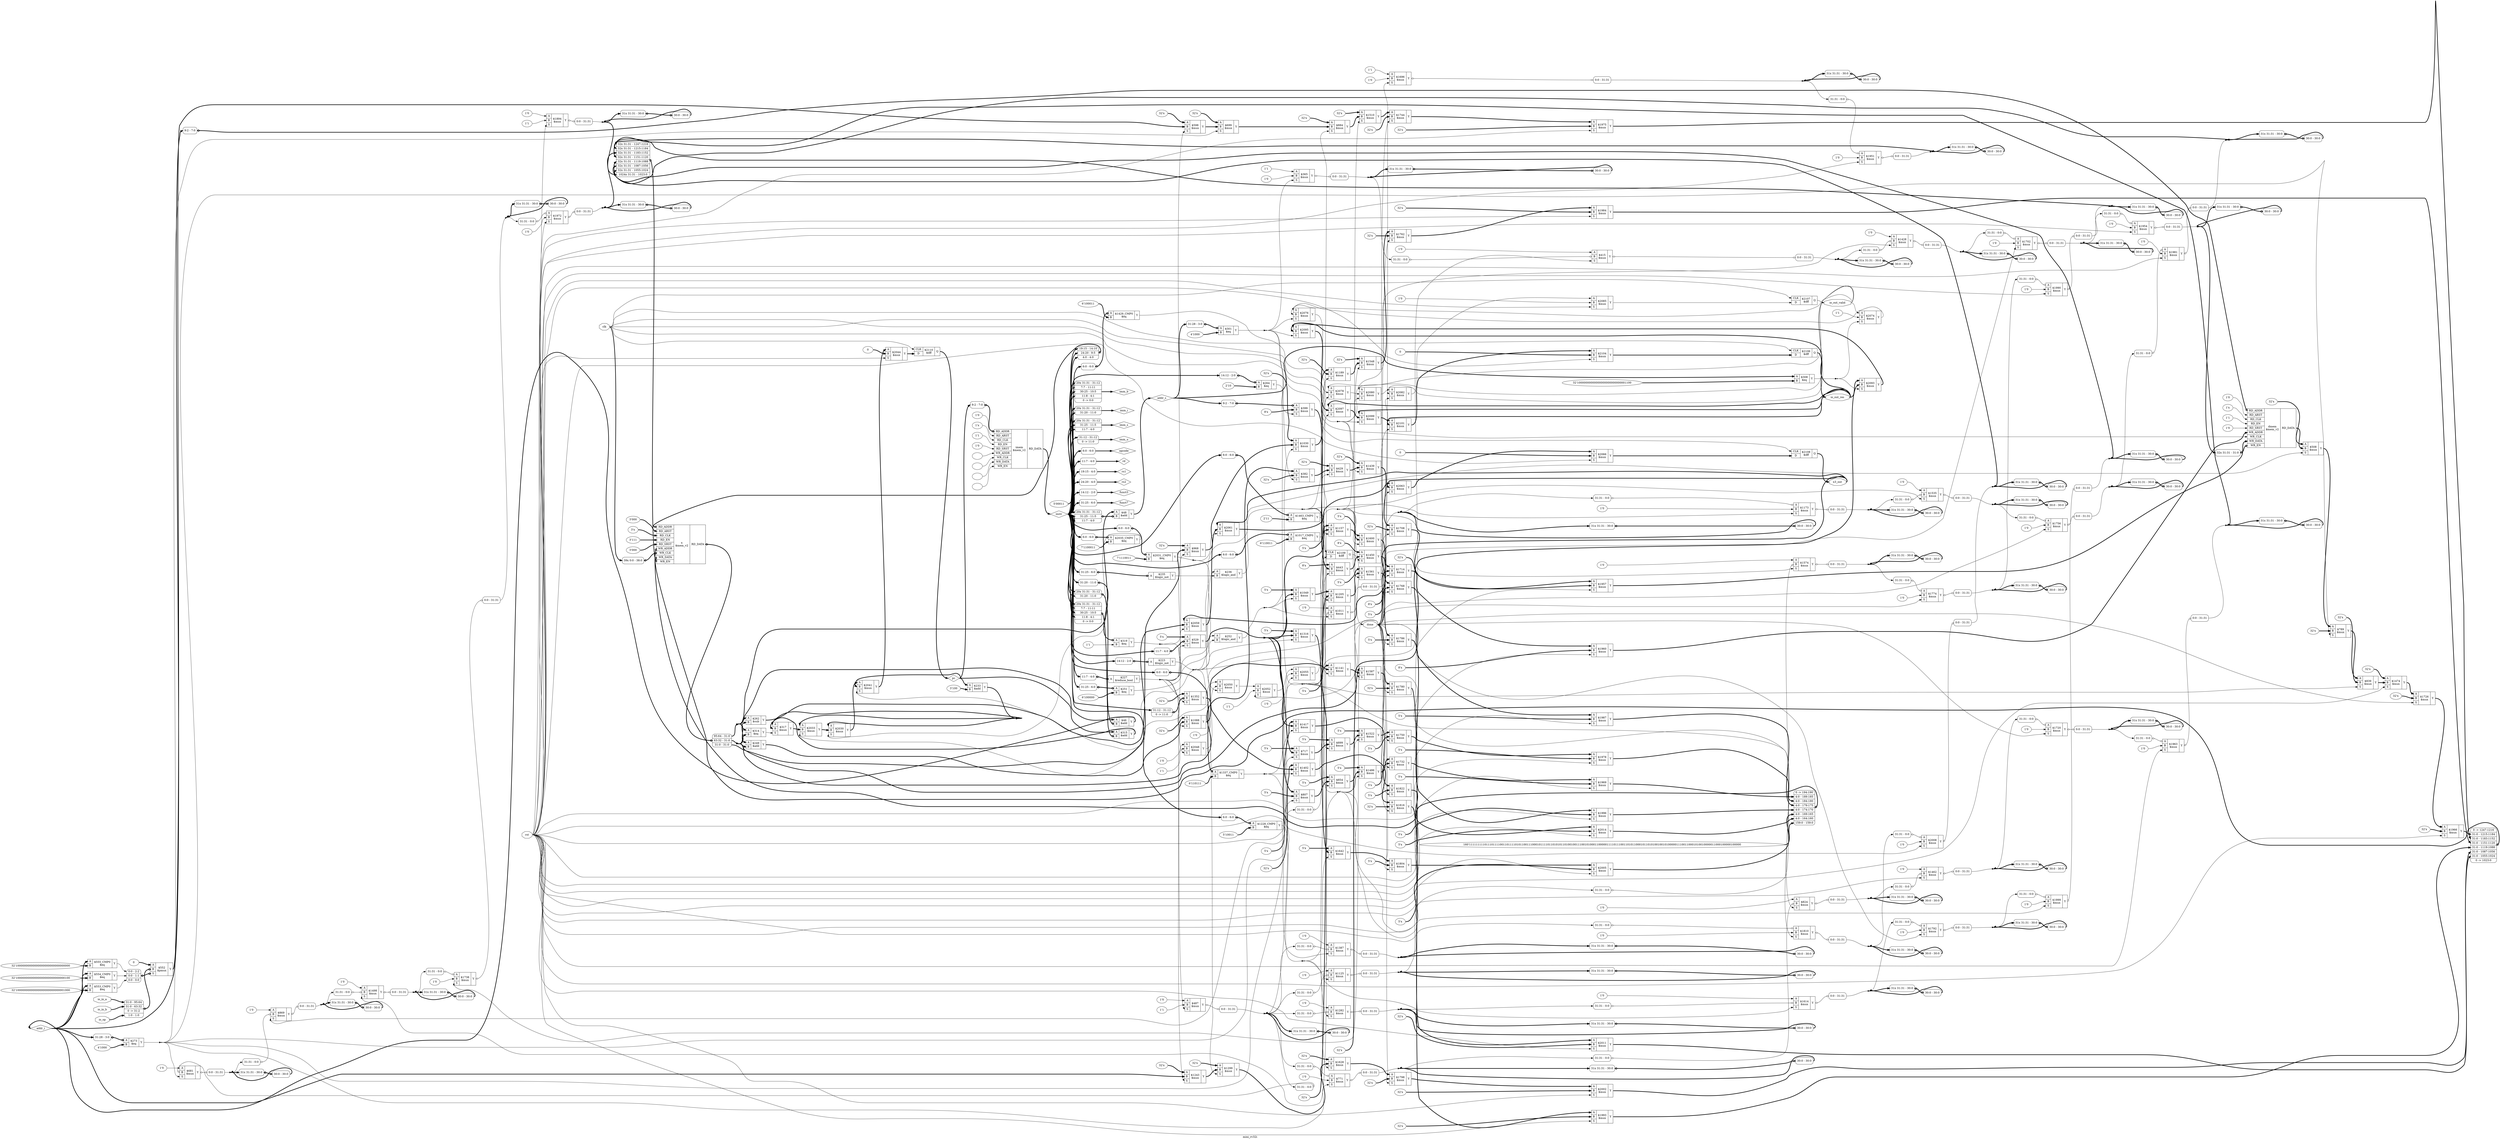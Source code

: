 digraph "mini_rv32i" {
label="mini_rv32i";
rankdir="LR";
remincross=true;
n161 [ shape=diamond, label="addr_i", color="black", fontcolor="black" ];
n162 [ shape=diamond, label="addr_s", color="black", fontcolor="black" ];
n163 [ shape=octagon, label="clk", color="black", fontcolor="black" ];
n164 [ shape=octagon, label="done", color="black", fontcolor="black" ];
n165 [ shape=diamond, label="funct3", color="black", fontcolor="black" ];
n166 [ shape=diamond, label="funct7", color="black", fontcolor="black" ];
n167 [ shape=diamond, label="imm_b", color="black", fontcolor="black" ];
n168 [ shape=diamond, label="imm_i", color="black", fontcolor="black" ];
n169 [ shape=diamond, label="imm_s", color="black", fontcolor="black" ];
n170 [ shape=diamond, label="imm_u", color="black", fontcolor="black" ];
n171 [ shape=diamond, label="instr", color="black", fontcolor="black" ];
n172 [ shape=octagon, label="io_in_a", color="black", fontcolor="black" ];
n173 [ shape=octagon, label="io_in_b", color="black", fontcolor="black" ];
n174 [ shape=octagon, label="io_op", color="black", fontcolor="black" ];
n175 [ shape=octagon, label="io_out_res", color="black", fontcolor="black" ];
n176 [ shape=octagon, label="io_out_valid", color="black", fontcolor="black" ];
n177 [ shape=diamond, label="opcode", color="black", fontcolor="black" ];
n178 [ shape=diamond, label="pc", color="black", fontcolor="black" ];
n179 [ shape=diamond, label="rd", color="black", fontcolor="black" ];
n180 [ shape=diamond, label="rs1", color="black", fontcolor="black" ];
n181 [ shape=diamond, label="rs2", color="black", fontcolor="black" ];
n182 [ shape=octagon, label="rst", color="black", fontcolor="black" ];
n183 [ shape=octagon, label="x3_out", color="black", fontcolor="black" ];
v0 [ label="3'100" ];
c187 [ shape=record, label="{{<p184> A|<p185> B}|$233\n$add|{<p186> Y}}",  ];
c188 [ shape=record, label="{{<p184> A|<p185> B}|$249\n$add|{<p186> Y}}",  ];
c189 [ shape=record, label="{{<p184> A|<p185> B}|$315\n$add|{<p186> Y}}",  ];
x1 [ shape=record, style=rounded, label="<s23> 20x 31:31 - 31:12 |<s3> 7:7 - 11:11 |<s2> 30:25 - 10:5 |<s1> 11:8 - 4:1 |0 -&gt; 0:0 ", color="black", fontcolor="black" ];
x1:e -> c189:p185:w [arrowhead=odiamond, arrowtail=odiamond, dir=both, color="black", fontcolor="black", style="setlinewidth(3)", label=""];
c190 [ shape=record, label="{{<p184> A|<p185> B}|$46\n$add|{<p186> Y}}",  ];
x2 [ shape=record, style=rounded, label="<s20> 20x 31:31 - 31:12 |<s0> 31:20 - 11:0 ", color="black", fontcolor="black" ];
x2:e -> c190:p185:w [arrowhead=odiamond, arrowtail=odiamond, dir=both, color="black", fontcolor="black", style="setlinewidth(3)", label=""];
c191 [ shape=record, label="{{<p184> A|<p185> B}|$48\n$add|{<p186> Y}}",  ];
x3 [ shape=record, style=rounded, label="<s21> 20x 31:31 - 31:12 |<s1> 31:25 - 11:5 |<s0> 11:7 - 4:0 ", color="black", fontcolor="black" ];
x3:e -> c191:p185:w [arrowhead=odiamond, arrowtail=odiamond, dir=both, color="black", fontcolor="black", style="setlinewidth(3)", label=""];
c192 [ shape=record, label="{{<p184> A}|$223\n$logic_not|{<p186> Y}}",  ];
x4 [ shape=record, style=rounded, label="<s0> 14:12 - 2:0 ", color="black", fontcolor="black" ];
x4:e -> c192:p184:w [arrowhead=odiamond, arrowtail=odiamond, dir=both, color="black", fontcolor="black", style="setlinewidth(3)", label=""];
c193 [ shape=record, label="{{<p184> A}|$235\n$logic_not|{<p186> Y}}",  ];
x5 [ shape=record, style=rounded, label="<s0> 31:25 - 6:0 ", color="black", fontcolor="black" ];
x5:e -> c193:p184:w [arrowhead=odiamond, arrowtail=odiamond, dir=both, color="black", fontcolor="black", style="setlinewidth(3)", label=""];
v7 [ label="6'100000" ];
c194 [ shape=record, label="{{<p184> A|<p185> B}|$251\n$eq|{<p186> Y}}",  ];
x6 [ shape=record, style=rounded, label="<s0> 31:25 - 6:0 ", color="black", fontcolor="black" ];
x6:e -> c194:p184:w [arrowhead=odiamond, arrowtail=odiamond, dir=both, color="black", fontcolor="black", style="setlinewidth(3)", label=""];
v9 [ label="2'10" ];
c195 [ shape=record, label="{{<p184> A|<p185> B}|$264\n$eq|{<p186> Y}}",  ];
x8 [ shape=record, style=rounded, label="<s0> 14:12 - 2:0 ", color="black", fontcolor="black" ];
x8:e -> c195:p184:w [arrowhead=odiamond, arrowtail=odiamond, dir=both, color="black", fontcolor="black", style="setlinewidth(3)", label=""];
v11 [ label="4'1000" ];
c196 [ shape=record, label="{{<p184> A|<p185> B}|$273\n$eq|{<p186> Y}}",  ];
x10 [ shape=record, style=rounded, label="<s0> 31:28 - 3:0 ", color="black", fontcolor="black" ];
x10:e -> c196:p184:w [arrowhead=odiamond, arrowtail=odiamond, dir=both, color="black", fontcolor="black", style="setlinewidth(3)", label=""];
v13 [ label="4'1000" ];
c197 [ shape=record, label="{{<p184> A|<p185> B}|$301\n$eq|{<p186> Y}}",  ];
x12 [ shape=record, style=rounded, label="<s0> 31:28 - 3:0 ", color="black", fontcolor="black" ];
x12:e -> c197:p184:w [arrowhead=odiamond, arrowtail=odiamond, dir=both, color="black", fontcolor="black", style="setlinewidth(3)", label=""];
c198 [ shape=record, label="{{<p184> A|<p185> B}|$314\n$eq|{<p186> Y}}",  ];
v15 [ label="1'1" ];
c199 [ shape=record, label="{{<p184> A|<p185> B}|$319\n$eq|{<p186> Y}}",  ];
x14 [ shape=record, style=rounded, label="<s0> 31:20 - 11:0 ", color="black", fontcolor="black" ];
x14:e -> c199:p184:w [arrowhead=odiamond, arrowtail=odiamond, dir=both, color="black", fontcolor="black", style="setlinewidth(3)", label=""];
v16 [ label="32'10000000000000000000000000001100" ];
c200 [ shape=record, label="{{<p184> A|<p185> B}|$308\n$eq|{<p186> Y}}",  ];
c201 [ shape=record, label="{{<p184> A|<p185> B}|$236\n$logic_and|{<p186> Y}}",  ];
c202 [ shape=record, label="{{<p184> A|<p185> B}|$252\n$logic_and|{<p186> Y}}",  ];
c203 [ shape=record, label="{{<p184> A}|$227\n$reduce_bool|{<p186> Y}}",  ];
x17 [ shape=record, style=rounded, label="<s0> 11:7 - 4:0 ", color="black", fontcolor="black" ];
x17:e -> c203:p184:w [arrowhead=odiamond, arrowtail=odiamond, dir=both, color="black", fontcolor="black", style="setlinewidth(3)", label=""];
c207 [ shape=record, label="{{<p204> CLK|<p205> D}|$2106\n$dff|{<p206> Q}}",  ];
c208 [ shape=record, label="{{<p204> CLK|<p205> D}|$2107\n$dff|{<p206> Q}}",  ];
c209 [ shape=record, label="{{<p204> CLK|<p205> D}|$2108\n$dff|{<p206> Q}}",  ];
c210 [ shape=record, label="{{<p204> CLK|<p205> D}|$2109\n$dff|{<p206> Q}}",  ];
c211 [ shape=record, label="{{<p204> CLK|<p205> D}|$2110\n$dff|{<p206> Q}}",  ];
v18 [ label="1'0" ];
c213 [ shape=record, label="{{<p184> A|<p185> B|<p212> S}|$1011\n$mux|{<p186> Y}}",  ];
x19 [ shape=record, style=rounded, label="<s0> 31:31 - 0:0 ", color="black", fontcolor="black" ];
x19:e -> c213:p185:w [arrowhead=odiamond, arrowtail=odiamond, dir=both, color="black", fontcolor="black", label=""];
x20 [ shape=record, style=rounded, label="<s0> 0:0 - 31:31 ", color="black", fontcolor="black" ];
c213:p186:e -> x20:w [arrowhead=odiamond, arrowtail=odiamond, dir=both, color="black", fontcolor="black", label=""];
v22 [ label="6'110011" ];
c214 [ shape=record, label="{{<p184> A|<p185> B}|$1017_CMP0\n$eq|{<p186> Y}}",  ];
x21 [ shape=record, style=rounded, label="<s0> 6:0 - 6:0 ", color="black", fontcolor="black" ];
x21:e -> c214:p184:w [arrowhead=odiamond, arrowtail=odiamond, dir=both, color="black", fontcolor="black", style="setlinewidth(3)", label=""];
v23 [ label="32'x" ];
c215 [ shape=record, label="{{<p184> A|<p185> B|<p212> S}|$1030\n$mux|{<p186> Y}}",  ];
v24 [ label="5'x" ];
c216 [ shape=record, label="{{<p184> A|<p185> B|<p212> S}|$1049\n$mux|{<p186> Y}}",  ];
v25 [ label="32'x" ];
c217 [ shape=record, label="{{<p184> A|<p185> B|<p212> S}|$1088\n$mux|{<p186> Y}}",  ];
v26 [ label="1'0" ];
c218 [ shape=record, label="{{<p184> A|<p185> B|<p212> S}|$1125\n$mux|{<p186> Y}}",  ];
x27 [ shape=record, style=rounded, label="<s0> 31:31 - 0:0 ", color="black", fontcolor="black" ];
x27:e -> c218:p185:w [arrowhead=odiamond, arrowtail=odiamond, dir=both, color="black", fontcolor="black", label=""];
x28 [ shape=record, style=rounded, label="<s0> 0:0 - 31:31 ", color="black", fontcolor="black" ];
c218:p186:e -> x28:w [arrowhead=odiamond, arrowtail=odiamond, dir=both, color="black", fontcolor="black", label=""];
v29 [ label="32'x" ];
c219 [ shape=record, label="{{<p184> A|<p185> B|<p212> S}|$1141\n$mux|{<p186> Y}}",  ];
v30 [ label="5'x" ];
c220 [ shape=record, label="{{<p184> A|<p185> B|<p212> S}|$1157\n$mux|{<p186> Y}}",  ];
v32 [ label="1'0" ];
c221 [ shape=record, label="{{<p184> A|<p185> B|<p212> S}|$1173\n$mux|{<p186> Y}}",  ];
x31 [ shape=record, style=rounded, label="<s0> 31:31 - 0:0 ", color="black", fontcolor="black" ];
x31:e -> c221:p184:w [arrowhead=odiamond, arrowtail=odiamond, dir=both, color="black", fontcolor="black", label=""];
x33 [ shape=record, style=rounded, label="<s0> 0:0 - 31:31 ", color="black", fontcolor="black" ];
c221:p186:e -> x33:w [arrowhead=odiamond, arrowtail=odiamond, dir=both, color="black", fontcolor="black", label=""];
v34 [ label="32'x" ];
c222 [ shape=record, label="{{<p184> A|<p185> B|<p212> S}|$1189\n$mux|{<p186> Y}}",  ];
v35 [ label="5'x" ];
c223 [ shape=record, label="{{<p184> A|<p185> B|<p212> S}|$1205\n$mux|{<p186> Y}}",  ];
v37 [ label="5'10011" ];
c224 [ shape=record, label="{{<p184> A|<p185> B}|$1228_CMP0\n$eq|{<p186> Y}}",  ];
x36 [ shape=record, style=rounded, label="<s0> 6:0 - 6:0 ", color="black", fontcolor="black" ];
x36:e -> c224:p184:w [arrowhead=odiamond, arrowtail=odiamond, dir=both, color="black", fontcolor="black", style="setlinewidth(3)", label=""];
v38 [ label="32'x" ];
c225 [ shape=record, label="{{<p184> A|<p185> B|<p212> S}|$1243\n$mux|{<p186> Y}}",  ];
v39 [ label="1'0" ];
c226 [ shape=record, label="{{<p184> A|<p185> B|<p212> S}|$1282\n$mux|{<p186> Y}}",  ];
x40 [ shape=record, style=rounded, label="<s0> 31:31 - 0:0 ", color="black", fontcolor="black" ];
x40:e -> c226:p185:w [arrowhead=odiamond, arrowtail=odiamond, dir=both, color="black", fontcolor="black", label=""];
x41 [ shape=record, style=rounded, label="<s0> 0:0 - 31:31 ", color="black", fontcolor="black" ];
c226:p186:e -> x41:w [arrowhead=odiamond, arrowtail=odiamond, dir=both, color="black", fontcolor="black", label=""];
v42 [ label="32'x" ];
c227 [ shape=record, label="{{<p184> A|<p185> B|<p212> S}|$1299\n$mux|{<p186> Y}}",  ];
v43 [ label="5'x" ];
c228 [ shape=record, label="{{<p184> A|<p185> B|<p212> S}|$1316\n$mux|{<p186> Y}}",  ];
v45 [ label="6'110111" ];
c229 [ shape=record, label="{{<p184> A|<p185> B}|$1337_CMP0\n$eq|{<p186> Y}}",  ];
x44 [ shape=record, style=rounded, label="<s0> 6:0 - 6:0 ", color="black", fontcolor="black" ];
x44:e -> c229:p184:w [arrowhead=odiamond, arrowtail=odiamond, dir=both, color="black", fontcolor="black", style="setlinewidth(3)", label=""];
v46 [ label="32'x" ];
c230 [ shape=record, label="{{<p184> A|<p185> B|<p212> S}|$1352\n$mux|{<p186> Y}}",  ];
x47 [ shape=record, style=rounded, label="<s1> 31:12 - 31:12 |0 -&gt; 11:0 ", color="black", fontcolor="black" ];
x47:e -> c230:p185:w [arrowhead=odiamond, arrowtail=odiamond, dir=both, color="black", fontcolor="black", style="setlinewidth(3)", label=""];
v48 [ label="1'0" ];
c231 [ shape=record, label="{{<p184> A|<p185> B|<p212> S}|$1387\n$mux|{<p186> Y}}",  ];
x49 [ shape=record, style=rounded, label="<s0> 31:31 - 0:0 ", color="black", fontcolor="black" ];
x49:e -> c231:p185:w [arrowhead=odiamond, arrowtail=odiamond, dir=both, color="black", fontcolor="black", label=""];
x50 [ shape=record, style=rounded, label="<s0> 0:0 - 31:31 ", color="black", fontcolor="black" ];
c231:p186:e -> x50:w [arrowhead=odiamond, arrowtail=odiamond, dir=both, color="black", fontcolor="black", label=""];
v51 [ label="32'x" ];
c232 [ shape=record, label="{{<p184> A|<p185> B|<p212> S}|$1402\n$mux|{<p186> Y}}",  ];
v52 [ label="5'x" ];
c233 [ shape=record, label="{{<p184> A|<p185> B|<p212> S}|$1417\n$mux|{<p186> Y}}",  ];
v53 [ label="1'0" ];
c234 [ shape=record, label="{{<p184> A|<p185> B|<p212> S}|$1428\n$mux|{<p186> Y}}",  ];
x54 [ shape=record, style=rounded, label="<s0> 31:31 - 0:0 ", color="black", fontcolor="black" ];
x54:e -> c234:p185:w [arrowhead=odiamond, arrowtail=odiamond, dir=both, color="black", fontcolor="black", label=""];
x55 [ shape=record, style=rounded, label="<s0> 0:0 - 31:31 ", color="black", fontcolor="black" ];
c234:p186:e -> x55:w [arrowhead=odiamond, arrowtail=odiamond, dir=both, color="black", fontcolor="black", label=""];
v57 [ label="6'100011" ];
c235 [ shape=record, label="{{<p184> A|<p185> B}|$1429_CMP0\n$eq|{<p186> Y}}",  ];
x56 [ shape=record, style=rounded, label="<s0> 6:0 - 6:0 ", color="black", fontcolor="black" ];
x56:e -> c235:p184:w [arrowhead=odiamond, arrowtail=odiamond, dir=both, color="black", fontcolor="black", style="setlinewidth(3)", label=""];
v58 [ label="32'x" ];
c236 [ shape=record, label="{{<p184> A|<p185> B|<p212> S}|$1439\n$mux|{<p186> Y}}",  ];
v59 [ label="8'x" ];
c237 [ shape=record, label="{{<p184> A|<p185> B|<p212> S}|$1450\n$mux|{<p186> Y}}",  ];
v60 [ label="1'0" ];
c238 [ shape=record, label="{{<p184> A|<p185> B|<p212> S}|$1462\n$mux|{<p186> Y}}",  ];
x61 [ shape=record, style=rounded, label="<s0> 31:31 - 0:0 ", color="black", fontcolor="black" ];
x61:e -> c238:p185:w [arrowhead=odiamond, arrowtail=odiamond, dir=both, color="black", fontcolor="black", label=""];
x62 [ shape=record, style=rounded, label="<s0> 0:0 - 31:31 ", color="black", fontcolor="black" ];
c238:p186:e -> x62:w [arrowhead=odiamond, arrowtail=odiamond, dir=both, color="black", fontcolor="black", label=""];
v64 [ label="2'11" ];
c239 [ shape=record, label="{{<p184> A|<p185> B}|$1463_CMP0\n$eq|{<p186> Y}}",  ];
x63 [ shape=record, style=rounded, label="<s0> 6:0 - 6:0 ", color="black", fontcolor="black" ];
x63:e -> c239:p184:w [arrowhead=odiamond, arrowtail=odiamond, dir=both, color="black", fontcolor="black", style="setlinewidth(3)", label=""];
v65 [ label="32'x" ];
c240 [ shape=record, label="{{<p184> A|<p185> B|<p212> S}|$1474\n$mux|{<p186> Y}}",  ];
v66 [ label="5'x" ];
c241 [ shape=record, label="{{<p184> A|<p185> B|<p212> S}|$1486\n$mux|{<p186> Y}}",  ];
v67 [ label="1'0" ];
c242 [ shape=record, label="{{<p184> A|<p185> B|<p212> S}|$1498\n$mux|{<p186> Y}}",  ];
x68 [ shape=record, style=rounded, label="<s0> 31:31 - 0:0 ", color="black", fontcolor="black" ];
x68:e -> c242:p185:w [arrowhead=odiamond, arrowtail=odiamond, dir=both, color="black", fontcolor="black", label=""];
x69 [ shape=record, style=rounded, label="<s0> 0:0 - 31:31 ", color="black", fontcolor="black" ];
c242:p186:e -> x69:w [arrowhead=odiamond, arrowtail=odiamond, dir=both, color="black", fontcolor="black", label=""];
v70 [ label="32'x" ];
c243 [ shape=record, label="{{<p184> A|<p185> B|<p212> S}|$1510\n$mux|{<p186> Y}}",  ];
v71 [ label="5'x" ];
c244 [ shape=record, label="{{<p184> A|<p185> B|<p212> S}|$1522\n$mux|{<p186> Y}}",  ];
v72 [ label="1'0" ];
c245 [ shape=record, label="{{<p184> A|<p185> B|<p212> S}|$1535\n$mux|{<p186> Y}}",  ];
x73 [ shape=record, style=rounded, label="<s0> 31:31 - 0:0 ", color="black", fontcolor="black" ];
x73:e -> c245:p185:w [arrowhead=odiamond, arrowtail=odiamond, dir=both, color="black", fontcolor="black", label=""];
x74 [ shape=record, style=rounded, label="<s0> 0:0 - 31:31 ", color="black", fontcolor="black" ];
c245:p186:e -> x74:w [arrowhead=odiamond, arrowtail=odiamond, dir=both, color="black", fontcolor="black", label=""];
v75 [ label="32'x" ];
c246 [ shape=record, label="{{<p184> A|<p185> B|<p212> S}|$1548\n$mux|{<p186> Y}}",  ];
v76 [ label="5'x" ];
c247 [ shape=record, label="{{<p184> A|<p185> B|<p212> S}|$1561\n$mux|{<p186> Y}}",  ];
v77 [ label="1'0" ];
c248 [ shape=record, label="{{<p184> A|<p185> B|<p212> S}|$1574\n$mux|{<p186> Y}}",  ];
x78 [ shape=record, style=rounded, label="<s0> 31:31 - 0:0 ", color="black", fontcolor="black" ];
x78:e -> c248:p185:w [arrowhead=odiamond, arrowtail=odiamond, dir=both, color="black", fontcolor="black", label=""];
x79 [ shape=record, style=rounded, label="<s0> 0:0 - 31:31 ", color="black", fontcolor="black" ];
c248:p186:e -> x79:w [arrowhead=odiamond, arrowtail=odiamond, dir=both, color="black", fontcolor="black", label=""];
v80 [ label="32'x" ];
c249 [ shape=record, label="{{<p184> A|<p185> B|<p212> S}|$1587\n$mux|{<p186> Y}}",  ];
v81 [ label="5'x" ];
c250 [ shape=record, label="{{<p184> A|<p185> B|<p212> S}|$1600\n$mux|{<p186> Y}}",  ];
v82 [ label="1'0" ];
c251 [ shape=record, label="{{<p184> A|<p185> B|<p212> S}|$1614\n$mux|{<p186> Y}}",  ];
x83 [ shape=record, style=rounded, label="<s0> 31:31 - 0:0 ", color="black", fontcolor="black" ];
x83:e -> c251:p185:w [arrowhead=odiamond, arrowtail=odiamond, dir=both, color="black", fontcolor="black", label=""];
x84 [ shape=record, style=rounded, label="<s0> 0:0 - 31:31 ", color="black", fontcolor="black" ];
c251:p186:e -> x84:w [arrowhead=odiamond, arrowtail=odiamond, dir=both, color="black", fontcolor="black", label=""];
v85 [ label="32'x" ];
c252 [ shape=record, label="{{<p184> A|<p185> B|<p212> S}|$1628\n$mux|{<p186> Y}}",  ];
v86 [ label="5'x" ];
c253 [ shape=record, label="{{<p184> A|<p185> B|<p212> S}|$1642\n$mux|{<p186> Y}}",  ];
v87 [ label="1'1" ];
v88 [ label="1'0" ];
c254 [ shape=record, label="{{<p184> A|<p185> B|<p212> S}|$1696\n$mux|{<p186> Y}}",  ];
x89 [ shape=record, style=rounded, label="<s0> 0:0 - 31:31 ", color="black", fontcolor="black" ];
c254:p186:e -> x89:w [arrowhead=odiamond, arrowtail=odiamond, dir=both, color="black", fontcolor="black", label=""];
v91 [ label="1'0" ];
c255 [ shape=record, label="{{<p184> A|<p185> B|<p212> S}|$1702\n$mux|{<p186> Y}}",  ];
x90 [ shape=record, style=rounded, label="<s0> 31:31 - 0:0 ", color="black", fontcolor="black" ];
x90:e -> c255:p184:w [arrowhead=odiamond, arrowtail=odiamond, dir=both, color="black", fontcolor="black", label=""];
x92 [ shape=record, style=rounded, label="<s0> 0:0 - 31:31 ", color="black", fontcolor="black" ];
c255:p186:e -> x92:w [arrowhead=odiamond, arrowtail=odiamond, dir=both, color="black", fontcolor="black", label=""];
v93 [ label="32'x" ];
c256 [ shape=record, label="{{<p184> A|<p185> B|<p212> S}|$1708\n$mux|{<p186> Y}}",  ];
v94 [ label="8'x" ];
c257 [ shape=record, label="{{<p184> A|<p185> B|<p212> S}|$1714\n$mux|{<p186> Y}}",  ];
v96 [ label="1'0" ];
c258 [ shape=record, label="{{<p184> A|<p185> B|<p212> S}|$1720\n$mux|{<p186> Y}}",  ];
x95 [ shape=record, style=rounded, label="<s0> 31:31 - 0:0 ", color="black", fontcolor="black" ];
x95:e -> c258:p184:w [arrowhead=odiamond, arrowtail=odiamond, dir=both, color="black", fontcolor="black", label=""];
x97 [ shape=record, style=rounded, label="<s0> 0:0 - 31:31 ", color="black", fontcolor="black" ];
c258:p186:e -> x97:w [arrowhead=odiamond, arrowtail=odiamond, dir=both, color="black", fontcolor="black", label=""];
v98 [ label="32'x" ];
c259 [ shape=record, label="{{<p184> A|<p185> B|<p212> S}|$1726\n$mux|{<p186> Y}}",  ];
v99 [ label="5'x" ];
c260 [ shape=record, label="{{<p184> A|<p185> B|<p212> S}|$1732\n$mux|{<p186> Y}}",  ];
v101 [ label="1'0" ];
c261 [ shape=record, label="{{<p184> A|<p185> B|<p212> S}|$1738\n$mux|{<p186> Y}}",  ];
x100 [ shape=record, style=rounded, label="<s0> 31:31 - 0:0 ", color="black", fontcolor="black" ];
x100:e -> c261:p184:w [arrowhead=odiamond, arrowtail=odiamond, dir=both, color="black", fontcolor="black", label=""];
x102 [ shape=record, style=rounded, label="<s0> 0:0 - 31:31 ", color="black", fontcolor="black" ];
c261:p186:e -> x102:w [arrowhead=odiamond, arrowtail=odiamond, dir=both, color="black", fontcolor="black", label=""];
v103 [ label="32'x" ];
c262 [ shape=record, label="{{<p184> A|<p185> B|<p212> S}|$1744\n$mux|{<p186> Y}}",  ];
v104 [ label="5'x" ];
c263 [ shape=record, label="{{<p184> A|<p185> B|<p212> S}|$1750\n$mux|{<p186> Y}}",  ];
v106 [ label="1'0" ];
c264 [ shape=record, label="{{<p184> A|<p185> B|<p212> S}|$1756\n$mux|{<p186> Y}}",  ];
x105 [ shape=record, style=rounded, label="<s0> 31:31 - 0:0 ", color="black", fontcolor="black" ];
x105:e -> c264:p184:w [arrowhead=odiamond, arrowtail=odiamond, dir=both, color="black", fontcolor="black", label=""];
x107 [ shape=record, style=rounded, label="<s0> 0:0 - 31:31 ", color="black", fontcolor="black" ];
c264:p186:e -> x107:w [arrowhead=odiamond, arrowtail=odiamond, dir=both, color="black", fontcolor="black", label=""];
v108 [ label="32'x" ];
c265 [ shape=record, label="{{<p184> A|<p185> B|<p212> S}|$1762\n$mux|{<p186> Y}}",  ];
v109 [ label="5'x" ];
c266 [ shape=record, label="{{<p184> A|<p185> B|<p212> S}|$1768\n$mux|{<p186> Y}}",  ];
v111 [ label="1'0" ];
c267 [ shape=record, label="{{<p184> A|<p185> B|<p212> S}|$1774\n$mux|{<p186> Y}}",  ];
x110 [ shape=record, style=rounded, label="<s0> 31:31 - 0:0 ", color="black", fontcolor="black" ];
x110:e -> c267:p184:w [arrowhead=odiamond, arrowtail=odiamond, dir=both, color="black", fontcolor="black", label=""];
x112 [ shape=record, style=rounded, label="<s0> 0:0 - 31:31 ", color="black", fontcolor="black" ];
c267:p186:e -> x112:w [arrowhead=odiamond, arrowtail=odiamond, dir=both, color="black", fontcolor="black", label=""];
v113 [ label="32'x" ];
c268 [ shape=record, label="{{<p184> A|<p185> B|<p212> S}|$1780\n$mux|{<p186> Y}}",  ];
v114 [ label="5'x" ];
c269 [ shape=record, label="{{<p184> A|<p185> B|<p212> S}|$1786\n$mux|{<p186> Y}}",  ];
v116 [ label="1'0" ];
c270 [ shape=record, label="{{<p184> A|<p185> B|<p212> S}|$1792\n$mux|{<p186> Y}}",  ];
x115 [ shape=record, style=rounded, label="<s0> 31:31 - 0:0 ", color="black", fontcolor="black" ];
x115:e -> c270:p184:w [arrowhead=odiamond, arrowtail=odiamond, dir=both, color="black", fontcolor="black", label=""];
x117 [ shape=record, style=rounded, label="<s0> 0:0 - 31:31 ", color="black", fontcolor="black" ];
c270:p186:e -> x117:w [arrowhead=odiamond, arrowtail=odiamond, dir=both, color="black", fontcolor="black", label=""];
v118 [ label="32'x" ];
c271 [ shape=record, label="{{<p184> A|<p185> B|<p212> S}|$1798\n$mux|{<p186> Y}}",  ];
v119 [ label="5'x" ];
c272 [ shape=record, label="{{<p184> A|<p185> B|<p212> S}|$1804\n$mux|{<p186> Y}}",  ];
v121 [ label="1'0" ];
c273 [ shape=record, label="{{<p184> A|<p185> B|<p212> S}|$1810\n$mux|{<p186> Y}}",  ];
x120 [ shape=record, style=rounded, label="<s0> 31:31 - 0:0 ", color="black", fontcolor="black" ];
x120:e -> c273:p184:w [arrowhead=odiamond, arrowtail=odiamond, dir=both, color="black", fontcolor="black", label=""];
x122 [ shape=record, style=rounded, label="<s0> 0:0 - 31:31 ", color="black", fontcolor="black" ];
c273:p186:e -> x122:w [arrowhead=odiamond, arrowtail=odiamond, dir=both, color="black", fontcolor="black", label=""];
v123 [ label="32'x" ];
c274 [ shape=record, label="{{<p184> A|<p185> B|<p212> S}|$1816\n$mux|{<p186> Y}}",  ];
v124 [ label="5'x" ];
c275 [ shape=record, label="{{<p184> A|<p185> B|<p212> S}|$1822\n$mux|{<p186> Y}}",  ];
v125 [ label="1'0" ];
v126 [ label="1'1" ];
c276 [ shape=record, label="{{<p184> A|<p185> B|<p212> S}|$1894\n$mux|{<p186> Y}}",  ];
x127 [ shape=record, style=rounded, label="<s0> 0:0 - 31:31 ", color="black", fontcolor="black" ];
c276:p186:e -> x127:w [arrowhead=odiamond, arrowtail=odiamond, dir=both, color="black", fontcolor="black", label=""];
v129 [ label="1'0" ];
c277 [ shape=record, label="{{<p184> A|<p185> B|<p212> S}|$1951\n$mux|{<p186> Y}}",  ];
x128 [ shape=record, style=rounded, label="<s0> 31:31 - 0:0 ", color="black", fontcolor="black" ];
x128:e -> c277:p184:w [arrowhead=odiamond, arrowtail=odiamond, dir=both, color="black", fontcolor="black", label=""];
x130 [ shape=record, style=rounded, label="<s0> 0:0 - 31:31 ", color="black", fontcolor="black" ];
c277:p186:e -> x130:w [arrowhead=odiamond, arrowtail=odiamond, dir=both, color="black", fontcolor="black", label=""];
v132 [ label="1'0" ];
c278 [ shape=record, label="{{<p184> A|<p185> B|<p212> S}|$1954\n$mux|{<p186> Y}}",  ];
x131 [ shape=record, style=rounded, label="<s0> 31:31 - 0:0 ", color="black", fontcolor="black" ];
x131:e -> c278:p184:w [arrowhead=odiamond, arrowtail=odiamond, dir=both, color="black", fontcolor="black", label=""];
x133 [ shape=record, style=rounded, label="<s0> 0:0 - 31:31 ", color="black", fontcolor="black" ];
c278:p186:e -> x133:w [arrowhead=odiamond, arrowtail=odiamond, dir=both, color="black", fontcolor="black", label=""];
v134 [ label="32'x" ];
c279 [ shape=record, label="{{<p184> A|<p185> B|<p212> S}|$1957\n$mux|{<p186> Y}}",  ];
v135 [ label="8'x" ];
c280 [ shape=record, label="{{<p184> A|<p185> B|<p212> S}|$1960\n$mux|{<p186> Y}}",  ];
v137 [ label="1'0" ];
c281 [ shape=record, label="{{<p184> A|<p185> B|<p212> S}|$1963\n$mux|{<p186> Y}}",  ];
x136 [ shape=record, style=rounded, label="<s0> 31:31 - 0:0 ", color="black", fontcolor="black" ];
x136:e -> c281:p184:w [arrowhead=odiamond, arrowtail=odiamond, dir=both, color="black", fontcolor="black", label=""];
x138 [ shape=record, style=rounded, label="<s0> 0:0 - 31:31 ", color="black", fontcolor="black" ];
c281:p186:e -> x138:w [arrowhead=odiamond, arrowtail=odiamond, dir=both, color="black", fontcolor="black", label=""];
v139 [ label="32'x" ];
c282 [ shape=record, label="{{<p184> A|<p185> B|<p212> S}|$1966\n$mux|{<p186> Y}}",  ];
v140 [ label="5'x" ];
c283 [ shape=record, label="{{<p184> A|<p185> B|<p212> S}|$1969\n$mux|{<p186> Y}}",  ];
v142 [ label="1'0" ];
c284 [ shape=record, label="{{<p184> A|<p185> B|<p212> S}|$1972\n$mux|{<p186> Y}}",  ];
x141 [ shape=record, style=rounded, label="<s0> 31:31 - 0:0 ", color="black", fontcolor="black" ];
x141:e -> c284:p184:w [arrowhead=odiamond, arrowtail=odiamond, dir=both, color="black", fontcolor="black", label=""];
x143 [ shape=record, style=rounded, label="<s0> 0:0 - 31:31 ", color="black", fontcolor="black" ];
c284:p186:e -> x143:w [arrowhead=odiamond, arrowtail=odiamond, dir=both, color="black", fontcolor="black", label=""];
v144 [ label="32'x" ];
c285 [ shape=record, label="{{<p184> A|<p185> B|<p212> S}|$1975\n$mux|{<p186> Y}}",  ];
v145 [ label="5'x" ];
c286 [ shape=record, label="{{<p184> A|<p185> B|<p212> S}|$1978\n$mux|{<p186> Y}}",  ];
v147 [ label="1'0" ];
c287 [ shape=record, label="{{<p184> A|<p185> B|<p212> S}|$1981\n$mux|{<p186> Y}}",  ];
x146 [ shape=record, style=rounded, label="<s0> 31:31 - 0:0 ", color="black", fontcolor="black" ];
x146:e -> c287:p184:w [arrowhead=odiamond, arrowtail=odiamond, dir=both, color="black", fontcolor="black", label=""];
x148 [ shape=record, style=rounded, label="<s0> 0:0 - 31:31 ", color="black", fontcolor="black" ];
c287:p186:e -> x148:w [arrowhead=odiamond, arrowtail=odiamond, dir=both, color="black", fontcolor="black", label=""];
v149 [ label="32'x" ];
c288 [ shape=record, label="{{<p184> A|<p185> B|<p212> S}|$1984\n$mux|{<p186> Y}}",  ];
v150 [ label="5'x" ];
c289 [ shape=record, label="{{<p184> A|<p185> B|<p212> S}|$1987\n$mux|{<p186> Y}}",  ];
v152 [ label="1'0" ];
c290 [ shape=record, label="{{<p184> A|<p185> B|<p212> S}|$1990\n$mux|{<p186> Y}}",  ];
x151 [ shape=record, style=rounded, label="<s0> 31:31 - 0:0 ", color="black", fontcolor="black" ];
x151:e -> c290:p184:w [arrowhead=odiamond, arrowtail=odiamond, dir=both, color="black", fontcolor="black", label=""];
x153 [ shape=record, style=rounded, label="<s0> 0:0 - 31:31 ", color="black", fontcolor="black" ];
c290:p186:e -> x153:w [arrowhead=odiamond, arrowtail=odiamond, dir=both, color="black", fontcolor="black", label=""];
v154 [ label="32'x" ];
c291 [ shape=record, label="{{<p184> A|<p185> B|<p212> S}|$1993\n$mux|{<p186> Y}}",  ];
v155 [ label="5'x" ];
c292 [ shape=record, label="{{<p184> A|<p185> B|<p212> S}|$1996\n$mux|{<p186> Y}}",  ];
v157 [ label="1'0" ];
c293 [ shape=record, label="{{<p184> A|<p185> B|<p212> S}|$1999\n$mux|{<p186> Y}}",  ];
x156 [ shape=record, style=rounded, label="<s0> 31:31 - 0:0 ", color="black", fontcolor="black" ];
x156:e -> c293:p184:w [arrowhead=odiamond, arrowtail=odiamond, dir=both, color="black", fontcolor="black", label=""];
x158 [ shape=record, style=rounded, label="<s0> 0:0 - 31:31 ", color="black", fontcolor="black" ];
c293:p186:e -> x158:w [arrowhead=odiamond, arrowtail=odiamond, dir=both, color="black", fontcolor="black", label=""];
v159 [ label="32'x" ];
c294 [ shape=record, label="{{<p184> A|<p185> B|<p212> S}|$2002\n$mux|{<p186> Y}}",  ];
v160 [ label="5'x" ];
c295 [ shape=record, label="{{<p184> A|<p185> B|<p212> S}|$2005\n$mux|{<p186> Y}}",  ];
v162 [ label="1'0" ];
c296 [ shape=record, label="{{<p184> A|<p185> B|<p212> S}|$2008\n$mux|{<p186> Y}}",  ];
x161 [ shape=record, style=rounded, label="<s0> 31:31 - 0:0 ", color="black", fontcolor="black" ];
x161:e -> c296:p184:w [arrowhead=odiamond, arrowtail=odiamond, dir=both, color="black", fontcolor="black", label=""];
x163 [ shape=record, style=rounded, label="<s0> 0:0 - 31:31 ", color="black", fontcolor="black" ];
c296:p186:e -> x163:w [arrowhead=odiamond, arrowtail=odiamond, dir=both, color="black", fontcolor="black", label=""];
v164 [ label="32'x" ];
c297 [ shape=record, label="{{<p184> A|<p185> B|<p212> S}|$2011\n$mux|{<p186> Y}}",  ];
v165 [ label="5'x" ];
c298 [ shape=record, label="{{<p184> A|<p185> B|<p212> S}|$2014\n$mux|{<p186> Y}}",  ];
c299 [ shape=record, label="{{<p184> A|<p185> B|<p212> S}|$2030\n$mux|{<p186> Y}}",  ];
v167 [ label="7'1110011" ];
c300 [ shape=record, label="{{<p184> A|<p185> B}|$2031_CMP0\n$eq|{<p186> Y}}",  ];
x166 [ shape=record, style=rounded, label="<s0> 6:0 - 6:0 ", color="black", fontcolor="black" ];
x166:e -> c300:p184:w [arrowhead=odiamond, arrowtail=odiamond, dir=both, color="black", fontcolor="black", style="setlinewidth(3)", label=""];
c301 [ shape=record, label="{{<p184> A|<p185> B|<p212> S}|$2033\n$mux|{<p186> Y}}",  ];
v169 [ label="7'1100011" ];
c302 [ shape=record, label="{{<p184> A|<p185> B}|$2035_CMP0\n$eq|{<p186> Y}}",  ];
x168 [ shape=record, style=rounded, label="<s0> 6:0 - 6:0 ", color="black", fontcolor="black" ];
x168:e -> c302:p184:w [arrowhead=odiamond, arrowtail=odiamond, dir=both, color="black", fontcolor="black", style="setlinewidth(3)", label=""];
c303 [ shape=record, label="{{<p184> A|<p185> B|<p212> S}|$2041\n$mux|{<p186> Y}}",  ];
v170 [ label="0" ];
c304 [ shape=record, label="{{<p184> A|<p185> B|<p212> S}|$2044\n$mux|{<p186> Y}}",  ];
v171 [ label="1'0" ];
v172 [ label="1'1" ];
c305 [ shape=record, label="{{<p184> A|<p185> B|<p212> S}|$2048\n$mux|{<p186> Y}}",  ];
v173 [ label="1'0" ];
c306 [ shape=record, label="{{<p184> A|<p185> B|<p212> S}|$2050\n$mux|{<p186> Y}}",  ];
v174 [ label="1'1" ];
c307 [ shape=record, label="{{<p184> A|<p185> B|<p212> S}|$2052\n$mux|{<p186> Y}}",  ];
v175 [ label="1'0" ];
c308 [ shape=record, label="{{<p184> A|<p185> B|<p212> S}|$2055\n$mux|{<p186> Y}}",  ];
c309 [ shape=record, label="{{<p184> A|<p185> B|<p212> S}|$2059\n$mux|{<p186> Y}}",  ];
c310 [ shape=record, label="{{<p184> A|<p185> B|<p212> S}|$2061\n$mux|{<p186> Y}}",  ];
c311 [ shape=record, label="{{<p184> A|<p185> B|<p212> S}|$2063\n$mux|{<p186> Y}}",  ];
v176 [ label="0" ];
c312 [ shape=record, label="{{<p184> A|<p185> B|<p212> S}|$2066\n$mux|{<p186> Y}}",  ];
v177 [ label="1'1" ];
c313 [ shape=record, label="{{<p184> A|<p185> B|<p212> S}|$2074\n$mux|{<p186> Y}}",  ];
c314 [ shape=record, label="{{<p184> A|<p185> B|<p212> S}|$2076\n$mux|{<p186> Y}}",  ];
c315 [ shape=record, label="{{<p184> A|<p185> B|<p212> S}|$2078\n$mux|{<p186> Y}}",  ];
c316 [ shape=record, label="{{<p184> A|<p185> B|<p212> S}|$2080\n$mux|{<p186> Y}}",  ];
c317 [ shape=record, label="{{<p184> A|<p185> B|<p212> S}|$2082\n$mux|{<p186> Y}}",  ];
v178 [ label="1'0" ];
c318 [ shape=record, label="{{<p184> A|<p185> B|<p212> S}|$2085\n$mux|{<p186> Y}}",  ];
c319 [ shape=record, label="{{<p184> A|<p185> B|<p212> S}|$2093\n$mux|{<p186> Y}}",  ];
c320 [ shape=record, label="{{<p184> A|<p185> B|<p212> S}|$2095\n$mux|{<p186> Y}}",  ];
c321 [ shape=record, label="{{<p184> A|<p185> B|<p212> S}|$2097\n$mux|{<p186> Y}}",  ];
c322 [ shape=record, label="{{<p184> A|<p185> B|<p212> S}|$2099\n$mux|{<p186> Y}}",  ];
c323 [ shape=record, label="{{<p184> A|<p185> B|<p212> S}|$2101\n$mux|{<p186> Y}}",  ];
v179 [ label="0" ];
c324 [ shape=record, label="{{<p184> A|<p185> B|<p212> S}|$2104\n$mux|{<p186> Y}}",  ];
v180 [ label="1'1" ];
v181 [ label="1'0" ];
c325 [ shape=record, label="{{<p184> A|<p185> B|<p212> S}|$365\n$mux|{<p186> Y}}",  ];
x182 [ shape=record, style=rounded, label="<s0> 0:0 - 31:31 ", color="black", fontcolor="black" ];
c325:p186:e -> x182:w [arrowhead=odiamond, arrowtail=odiamond, dir=both, color="black", fontcolor="black", label=""];
v183 [ label="32'x" ];
c326 [ shape=record, label="{{<p184> A|<p185> B|<p212> S}|$382\n$mux|{<p186> Y}}",  ];
v185 [ label="8'x" ];
c327 [ shape=record, label="{{<p184> A|<p185> B|<p212> S}|$399\n$mux|{<p186> Y}}",  ];
x184 [ shape=record, style=rounded, label="<s0> 9:2 - 7:0 ", color="black", fontcolor="black" ];
x184:e -> c327:p184:w [arrowhead=odiamond, arrowtail=odiamond, dir=both, color="black", fontcolor="black", style="setlinewidth(3)", label=""];
v186 [ label="1'0" ];
c328 [ shape=record, label="{{<p184> A|<p185> B|<p212> S}|$415\n$mux|{<p186> Y}}",  ];
x187 [ shape=record, style=rounded, label="<s0> 31:31 - 0:0 ", color="black", fontcolor="black" ];
x187:e -> c328:p185:w [arrowhead=odiamond, arrowtail=odiamond, dir=both, color="black", fontcolor="black", label=""];
x188 [ shape=record, style=rounded, label="<s0> 0:0 - 31:31 ", color="black", fontcolor="black" ];
c328:p186:e -> x188:w [arrowhead=odiamond, arrowtail=odiamond, dir=both, color="black", fontcolor="black", label=""];
v189 [ label="32'x" ];
c329 [ shape=record, label="{{<p184> A|<p185> B|<p212> S}|$429\n$mux|{<p186> Y}}",  ];
v190 [ label="8'x" ];
c330 [ shape=record, label="{{<p184> A|<p185> B|<p212> S}|$443\n$mux|{<p186> Y}}",  ];
v191 [ label="1'0" ];
v192 [ label="1'1" ];
c331 [ shape=record, label="{{<p184> A|<p185> B|<p212> S}|$487\n$mux|{<p186> Y}}",  ];
x193 [ shape=record, style=rounded, label="<s0> 0:0 - 31:31 ", color="black", fontcolor="black" ];
c331:p186:e -> x193:w [arrowhead=odiamond, arrowtail=odiamond, dir=both, color="black", fontcolor="black", label=""];
v194 [ label="32'x" ];
c332 [ shape=record, label="{{<p184> A|<p185> B|<p212> S}|$508\n$mux|{<p186> Y}}",  ];
v195 [ label="5'x" ];
c333 [ shape=record, label="{{<p184> A|<p185> B|<p212> S}|$529\n$mux|{<p186> Y}}",  ];
x196 [ shape=record, style=rounded, label="<s0> 11:7 - 4:0 ", color="black", fontcolor="black" ];
x196:e -> c333:p185:w [arrowhead=odiamond, arrowtail=odiamond, dir=both, color="black", fontcolor="black", style="setlinewidth(3)", label=""];
v197 [ label="0" ];
c334 [ shape=record, label="{{<p184> A|<p185> B|<p212> S}|$552\n$pmux|{<p186> Y}}",  ];
x198 [ shape=record, style=rounded, label="<s3> 31:0 - 95:64 |<s2> 31:0 - 63:32 |0 -&gt; 31:2 |<s0> 1:0 - 1:0 ", color="black", fontcolor="black" ];
x198:e -> c334:p185:w [arrowhead=odiamond, arrowtail=odiamond, dir=both, color="black", fontcolor="black", style="setlinewidth(3)", label=""];
x199 [ shape=record, style=rounded, label="<s2> 0:0 - 2:2 |<s1> 0:0 - 1:1 |<s0> 0:0 - 0:0 ", color="black", fontcolor="black" ];
x199:e -> c334:p212:w [arrowhead=odiamond, arrowtail=odiamond, dir=both, color="black", fontcolor="black", style="setlinewidth(3)", label=""];
v200 [ label="32'10000000000000000000000000001000" ];
c335 [ shape=record, label="{{<p184> A|<p185> B}|$553_CMP0\n$eq|{<p186> Y}}",  ];
v201 [ label="32'10000000000000000000000000000100" ];
c336 [ shape=record, label="{{<p184> A|<p185> B}|$554_CMP0\n$eq|{<p186> Y}}",  ];
v202 [ label="32'10000000000000000000000000000000" ];
c337 [ shape=record, label="{{<p184> A|<p185> B}|$555_CMP0\n$eq|{<p186> Y}}",  ];
v203 [ label="32'x" ];
c338 [ shape=record, label="{{<p184> A|<p185> B|<p212> S}|$598\n$mux|{<p186> Y}}",  ];
v204 [ label="1'0" ];
c339 [ shape=record, label="{{<p184> A|<p185> B|<p212> S}|$681\n$mux|{<p186> Y}}",  ];
x205 [ shape=record, style=rounded, label="<s0> 31:31 - 0:0 ", color="black", fontcolor="black" ];
x205:e -> c339:p185:w [arrowhead=odiamond, arrowtail=odiamond, dir=both, color="black", fontcolor="black", label=""];
x206 [ shape=record, style=rounded, label="<s0> 0:0 - 31:31 ", color="black", fontcolor="black" ];
c339:p186:e -> x206:w [arrowhead=odiamond, arrowtail=odiamond, dir=both, color="black", fontcolor="black", label=""];
v207 [ label="32'x" ];
c340 [ shape=record, label="{{<p184> A|<p185> B|<p212> S}|$699\n$mux|{<p186> Y}}",  ];
v208 [ label="5'x" ];
c341 [ shape=record, label="{{<p184> A|<p185> B|<p212> S}|$717\n$mux|{<p186> Y}}",  ];
v210 [ label="1'0" ];
c342 [ shape=record, label="{{<p184> A|<p185> B|<p212> S}|$771\n$mux|{<p186> Y}}",  ];
x209 [ shape=record, style=rounded, label="<s0> 31:31 - 0:0 ", color="black", fontcolor="black" ];
x209:e -> c342:p184:w [arrowhead=odiamond, arrowtail=odiamond, dir=both, color="black", fontcolor="black", label=""];
x211 [ shape=record, style=rounded, label="<s0> 0:0 - 31:31 ", color="black", fontcolor="black" ];
c342:p186:e -> x211:w [arrowhead=odiamond, arrowtail=odiamond, dir=both, color="black", fontcolor="black", label=""];
v212 [ label="32'x" ];
c343 [ shape=record, label="{{<p184> A|<p185> B|<p212> S}|$789\n$mux|{<p186> Y}}",  ];
v213 [ label="5'x" ];
c344 [ shape=record, label="{{<p184> A|<p185> B|<p212> S}|$807\n$mux|{<p186> Y}}",  ];
v214 [ label="1'0" ];
c345 [ shape=record, label="{{<p184> A|<p185> B|<p212> S}|$824\n$mux|{<p186> Y}}",  ];
x215 [ shape=record, style=rounded, label="<s0> 31:31 - 0:0 ", color="black", fontcolor="black" ];
x215:e -> c345:p185:w [arrowhead=odiamond, arrowtail=odiamond, dir=both, color="black", fontcolor="black", label=""];
x216 [ shape=record, style=rounded, label="<s0> 0:0 - 31:31 ", color="black", fontcolor="black" ];
c345:p186:e -> x216:w [arrowhead=odiamond, arrowtail=odiamond, dir=both, color="black", fontcolor="black", label=""];
v217 [ label="32'x" ];
c346 [ shape=record, label="{{<p184> A|<p185> B|<p212> S}|$839\n$mux|{<p186> Y}}",  ];
v218 [ label="5'x" ];
c347 [ shape=record, label="{{<p184> A|<p185> B|<p212> S}|$854\n$mux|{<p186> Y}}",  ];
v219 [ label="1'0" ];
c348 [ shape=record, label="{{<p184> A|<p185> B|<p212> S}|$869\n$mux|{<p186> Y}}",  ];
x220 [ shape=record, style=rounded, label="<s0> 31:31 - 0:0 ", color="black", fontcolor="black" ];
x220:e -> c348:p185:w [arrowhead=odiamond, arrowtail=odiamond, dir=both, color="black", fontcolor="black", label=""];
x221 [ shape=record, style=rounded, label="<s0> 0:0 - 31:31 ", color="black", fontcolor="black" ];
c348:p186:e -> x221:w [arrowhead=odiamond, arrowtail=odiamond, dir=both, color="black", fontcolor="black", label=""];
v222 [ label="32'x" ];
c349 [ shape=record, label="{{<p184> A|<p185> B|<p212> S}|$884\n$mux|{<p186> Y}}",  ];
v223 [ label="5'x" ];
c350 [ shape=record, label="{{<p184> A|<p185> B|<p212> S}|$899\n$mux|{<p186> Y}}",  ];
v224 [ label="32'x" ];
c351 [ shape=record, label="{{<p184> A|<p185> B|<p212> S}|$968\n$mux|{<p186> Y}}",  ];
c352 [ shape=record, label="{{<p184> A|<p185> B}|$262\n$sub|{<p186> Y}}",  ];
c353 [ shape=record, label="{{<p184> A|<p185> B|<p212> S}|$317\n$mux|{<p186> Y}}",  ];
v226 [ label="1'0" ];
v227 [ label="1'x" ];
v228 [ label="1'1" ];
v229 [ label="1'0" ];
c364 [ shape=record, label="{{<p354> RD_ADDR|<p355> RD_ARST|<p356> RD_CLK|<p357> RD_EN|<p358> RD_SRST|<p359> WR_ADDR|<p360> WR_CLK|<p361> WR_DATA|<p362> WR_EN}|dmem\n$mem_v2|{<p363> RD_DATA}}",  ];
x225 [ shape=record, style=rounded, label="<s0> 9:2 - 7:0 ", color="black", fontcolor="black" ];
x225:e -> c364:p354:w [arrowhead=odiamond, arrowtail=odiamond, dir=both, color="black", fontcolor="black", style="setlinewidth(3)", label=""];
x230 [ shape=record, style=rounded, label="<s31> 32x 31:31 - 31:0 ", color="black", fontcolor="black" ];
x230:e -> c364:p362:w [arrowhead=odiamond, arrowtail=odiamond, dir=both, color="black", fontcolor="black", style="setlinewidth(3)", label=""];
v232 [ label="1'0" ];
v233 [ label="1'x" ];
v234 [ label="1'1" ];
v235 [ label="1'0" ];
v236 [ label="" ];
v237 [ label="" ];
v238 [ label="" ];
v239 [ label="" ];
c365 [ shape=record, label="{{<p354> RD_ADDR|<p355> RD_ARST|<p356> RD_CLK|<p357> RD_EN|<p358> RD_SRST|<p359> WR_ADDR|<p360> WR_CLK|<p361> WR_DATA|<p362> WR_EN}|imem\n$mem_v2|{<p363> RD_DATA}}",  ];
x231 [ shape=record, style=rounded, label="<s0> 9:2 - 7:0 ", color="black", fontcolor="black" ];
x231:e -> c365:p354:w [arrowhead=odiamond, arrowtail=odiamond, dir=both, color="black", fontcolor="black", style="setlinewidth(3)", label=""];
v241 [ label="5'00011" ];
v242 [ label="3'000" ];
v243 [ label="3'x" ];
v245 [ label="3'111" ];
v246 [ label="3'000" ];
v248 [ label="160'1111111110111011110011011110101100111000101111011010101101001001110010100011000001111011100110101100010110101001001010000011100110001010010000011000100000100000" ];
c366 [ shape=record, label="{{<p354> RD_ADDR|<p355> RD_ARST|<p356> RD_CLK|<p357> RD_EN|<p358> RD_SRST|<p359> WR_ADDR|<p360> WR_CLK|<p361> WR_DATA|<p362> WR_EN}|x\n$mem_v2|{<p363> RD_DATA}}",  ];
x240 [ shape=record, style=rounded, label="<s2> 19:15 - 14:10 |<s1> 24:20 - 9:5 |<s0> 4:0 - 4:0 ", color="black", fontcolor="black" ];
x240:e -> c366:p354:w [arrowhead=odiamond, arrowtail=odiamond, dir=both, color="black", fontcolor="black", style="setlinewidth(3)", label=""];
x244 [ shape=record, style=rounded, label="<s2> 95:64 - 31:0 |<s1> 63:32 - 31:0 |<s0> 31:0 - 31:0 ", color="black", fontcolor="black" ];
c366:p363:e -> x244:w [arrowhead=odiamond, arrowtail=odiamond, dir=both, color="black", fontcolor="black", style="setlinewidth(3)", label=""];
x247 [ shape=record, style=rounded, label="0 -&gt; 194:190 |<s6> 4:0 - 189:185 |<s5> 4:0 - 184:180 |<s4> 4:0 - 179:175 |<s3> 4:0 - 174:170 |<s2> 4:0 - 169:165 |<s1> 4:0 - 164:160 |<s0> 159:0 - 159:0 ", color="black", fontcolor="black" ];
x247:e -> c366:p359:w [arrowhead=odiamond, arrowtail=odiamond, dir=both, color="black", fontcolor="black", style="setlinewidth(3)", label=""];
x249 [ shape=record, style=rounded, label="<s38> 39x 0:0 - 38:0 ", color="black", fontcolor="black" ];
x249:e -> c366:p360:w [arrowhead=odiamond, arrowtail=odiamond, dir=both, color="black", fontcolor="black", style="setlinewidth(3)", label=""];
x250 [ shape=record, style=rounded, label="0 -&gt; 1247:1216 |<s6> 31:0 - 1215:1184 |<s5> 31:0 - 1183:1152 |<s4> 31:0 - 1151:1120 |<s3> 31:0 - 1119:1088 |<s2> 31:0 - 1087:1056 |<s1> 31:0 - 1055:1024 |0 -&gt; 1023:0 ", color="black", fontcolor="black" ];
x250:e -> c366:p361:w [arrowhead=odiamond, arrowtail=odiamond, dir=both, color="black", fontcolor="black", style="setlinewidth(3)", label=""];
x251 [ shape=record, style=rounded, label="<s1247> 32x 31:31 - 1247:1216 |<s1215> 32x 31:31 - 1215:1184 |<s1183> 32x 31:31 - 1183:1152 |<s1151> 32x 31:31 - 1151:1120 |<s1119> 32x 31:31 - 1119:1088 |<s1087> 32x 31:31 - 1087:1056 |<s1055> 32x 31:31 - 1055:1024 |<s1023> 1024x 31:31 - 1023:0 ", color="black", fontcolor="black" ];
x251:e -> c366:p362:w [arrowhead=odiamond, arrowtail=odiamond, dir=both, color="black", fontcolor="black", style="setlinewidth(3)", label=""];
x252 [ shape=record, style=rounded, label="<s30> 31x 31:31 - 30:0 ", color="black", fontcolor="black" ];
x253 [ shape=record, style=rounded, label="<s0> 30:0 - 30:0 ", color="black", fontcolor="black" ];
x252:e -> x253:w [arrowhead=odiamond, arrowtail=odiamond, dir=both, color="black", fontcolor="black", style="setlinewidth(3)", label=""];
x254 [ shape=record, style=rounded, label="<s30> 31x 31:31 - 30:0 ", color="black", fontcolor="black" ];
x255 [ shape=record, style=rounded, label="<s0> 30:0 - 30:0 ", color="black", fontcolor="black" ];
x254:e -> x255:w [arrowhead=odiamond, arrowtail=odiamond, dir=both, color="black", fontcolor="black", style="setlinewidth(3)", label=""];
x256 [ shape=record, style=rounded, label="<s30> 31x 31:31 - 30:0 ", color="black", fontcolor="black" ];
x257 [ shape=record, style=rounded, label="<s0> 30:0 - 30:0 ", color="black", fontcolor="black" ];
x256:e -> x257:w [arrowhead=odiamond, arrowtail=odiamond, dir=both, color="black", fontcolor="black", style="setlinewidth(3)", label=""];
x258 [ shape=record, style=rounded, label="<s30> 31x 31:31 - 30:0 ", color="black", fontcolor="black" ];
x259 [ shape=record, style=rounded, label="<s0> 30:0 - 30:0 ", color="black", fontcolor="black" ];
x258:e -> x259:w [arrowhead=odiamond, arrowtail=odiamond, dir=both, color="black", fontcolor="black", style="setlinewidth(3)", label=""];
x260 [ shape=record, style=rounded, label="<s30> 31x 31:31 - 30:0 ", color="black", fontcolor="black" ];
x261 [ shape=record, style=rounded, label="<s0> 30:0 - 30:0 ", color="black", fontcolor="black" ];
x260:e -> x261:w [arrowhead=odiamond, arrowtail=odiamond, dir=both, color="black", fontcolor="black", style="setlinewidth(3)", label=""];
x262 [ shape=record, style=rounded, label="<s30> 31x 31:31 - 30:0 ", color="black", fontcolor="black" ];
x263 [ shape=record, style=rounded, label="<s0> 30:0 - 30:0 ", color="black", fontcolor="black" ];
x262:e -> x263:w [arrowhead=odiamond, arrowtail=odiamond, dir=both, color="black", fontcolor="black", style="setlinewidth(3)", label=""];
x264 [ shape=record, style=rounded, label="<s30> 31x 31:31 - 30:0 ", color="black", fontcolor="black" ];
x265 [ shape=record, style=rounded, label="<s0> 30:0 - 30:0 ", color="black", fontcolor="black" ];
x264:e -> x265:w [arrowhead=odiamond, arrowtail=odiamond, dir=both, color="black", fontcolor="black", style="setlinewidth(3)", label=""];
x266 [ shape=record, style=rounded, label="<s30> 31x 31:31 - 30:0 ", color="black", fontcolor="black" ];
x267 [ shape=record, style=rounded, label="<s0> 30:0 - 30:0 ", color="black", fontcolor="black" ];
x266:e -> x267:w [arrowhead=odiamond, arrowtail=odiamond, dir=both, color="black", fontcolor="black", style="setlinewidth(3)", label=""];
x268 [ shape=record, style=rounded, label="<s30> 31x 31:31 - 30:0 ", color="black", fontcolor="black" ];
x269 [ shape=record, style=rounded, label="<s0> 30:0 - 30:0 ", color="black", fontcolor="black" ];
x268:e -> x269:w [arrowhead=odiamond, arrowtail=odiamond, dir=both, color="black", fontcolor="black", style="setlinewidth(3)", label=""];
x270 [ shape=record, style=rounded, label="<s30> 31x 31:31 - 30:0 ", color="black", fontcolor="black" ];
x271 [ shape=record, style=rounded, label="<s0> 30:0 - 30:0 ", color="black", fontcolor="black" ];
x270:e -> x271:w [arrowhead=odiamond, arrowtail=odiamond, dir=both, color="black", fontcolor="black", style="setlinewidth(3)", label=""];
x272 [ shape=record, style=rounded, label="<s30> 31x 31:31 - 30:0 ", color="black", fontcolor="black" ];
x273 [ shape=record, style=rounded, label="<s0> 30:0 - 30:0 ", color="black", fontcolor="black" ];
x272:e -> x273:w [arrowhead=odiamond, arrowtail=odiamond, dir=both, color="black", fontcolor="black", style="setlinewidth(3)", label=""];
x274 [ shape=record, style=rounded, label="<s30> 31x 31:31 - 30:0 ", color="black", fontcolor="black" ];
x275 [ shape=record, style=rounded, label="<s0> 30:0 - 30:0 ", color="black", fontcolor="black" ];
x274:e -> x275:w [arrowhead=odiamond, arrowtail=odiamond, dir=both, color="black", fontcolor="black", style="setlinewidth(3)", label=""];
x276 [ shape=record, style=rounded, label="<s30> 31x 31:31 - 30:0 ", color="black", fontcolor="black" ];
x277 [ shape=record, style=rounded, label="<s0> 30:0 - 30:0 ", color="black", fontcolor="black" ];
x276:e -> x277:w [arrowhead=odiamond, arrowtail=odiamond, dir=both, color="black", fontcolor="black", style="setlinewidth(3)", label=""];
x278 [ shape=record, style=rounded, label="<s30> 31x 31:31 - 30:0 ", color="black", fontcolor="black" ];
x279 [ shape=record, style=rounded, label="<s0> 30:0 - 30:0 ", color="black", fontcolor="black" ];
x278:e -> x279:w [arrowhead=odiamond, arrowtail=odiamond, dir=both, color="black", fontcolor="black", style="setlinewidth(3)", label=""];
x280 [ shape=record, style=rounded, label="<s30> 31x 31:31 - 30:0 ", color="black", fontcolor="black" ];
x281 [ shape=record, style=rounded, label="<s0> 30:0 - 30:0 ", color="black", fontcolor="black" ];
x280:e -> x281:w [arrowhead=odiamond, arrowtail=odiamond, dir=both, color="black", fontcolor="black", style="setlinewidth(3)", label=""];
x282 [ shape=record, style=rounded, label="<s30> 31x 31:31 - 30:0 ", color="black", fontcolor="black" ];
x283 [ shape=record, style=rounded, label="<s0> 30:0 - 30:0 ", color="black", fontcolor="black" ];
x282:e -> x283:w [arrowhead=odiamond, arrowtail=odiamond, dir=both, color="black", fontcolor="black", style="setlinewidth(3)", label=""];
x284 [ shape=record, style=rounded, label="<s30> 31x 31:31 - 30:0 ", color="black", fontcolor="black" ];
x285 [ shape=record, style=rounded, label="<s0> 30:0 - 30:0 ", color="black", fontcolor="black" ];
x284:e -> x285:w [arrowhead=odiamond, arrowtail=odiamond, dir=both, color="black", fontcolor="black", style="setlinewidth(3)", label=""];
x286 [ shape=record, style=rounded, label="<s30> 31x 31:31 - 30:0 ", color="black", fontcolor="black" ];
x287 [ shape=record, style=rounded, label="<s0> 30:0 - 30:0 ", color="black", fontcolor="black" ];
x286:e -> x287:w [arrowhead=odiamond, arrowtail=odiamond, dir=both, color="black", fontcolor="black", style="setlinewidth(3)", label=""];
x288 [ shape=record, style=rounded, label="<s30> 31x 31:31 - 30:0 ", color="black", fontcolor="black" ];
x289 [ shape=record, style=rounded, label="<s0> 30:0 - 30:0 ", color="black", fontcolor="black" ];
x288:e -> x289:w [arrowhead=odiamond, arrowtail=odiamond, dir=both, color="black", fontcolor="black", style="setlinewidth(3)", label=""];
x290 [ shape=record, style=rounded, label="<s30> 31x 31:31 - 30:0 ", color="black", fontcolor="black" ];
x291 [ shape=record, style=rounded, label="<s0> 30:0 - 30:0 ", color="black", fontcolor="black" ];
x290:e -> x291:w [arrowhead=odiamond, arrowtail=odiamond, dir=both, color="black", fontcolor="black", style="setlinewidth(3)", label=""];
x292 [ shape=record, style=rounded, label="<s30> 31x 31:31 - 30:0 ", color="black", fontcolor="black" ];
x293 [ shape=record, style=rounded, label="<s0> 30:0 - 30:0 ", color="black", fontcolor="black" ];
x292:e -> x293:w [arrowhead=odiamond, arrowtail=odiamond, dir=both, color="black", fontcolor="black", style="setlinewidth(3)", label=""];
x294 [ shape=record, style=rounded, label="<s30> 31x 31:31 - 30:0 ", color="black", fontcolor="black" ];
x295 [ shape=record, style=rounded, label="<s0> 30:0 - 30:0 ", color="black", fontcolor="black" ];
x294:e -> x295:w [arrowhead=odiamond, arrowtail=odiamond, dir=both, color="black", fontcolor="black", style="setlinewidth(3)", label=""];
x296 [ shape=record, style=rounded, label="<s30> 31x 31:31 - 30:0 ", color="black", fontcolor="black" ];
x297 [ shape=record, style=rounded, label="<s0> 30:0 - 30:0 ", color="black", fontcolor="black" ];
x296:e -> x297:w [arrowhead=odiamond, arrowtail=odiamond, dir=both, color="black", fontcolor="black", style="setlinewidth(3)", label=""];
x298 [ shape=record, style=rounded, label="<s30> 31x 31:31 - 30:0 ", color="black", fontcolor="black" ];
x299 [ shape=record, style=rounded, label="<s0> 30:0 - 30:0 ", color="black", fontcolor="black" ];
x298:e -> x299:w [arrowhead=odiamond, arrowtail=odiamond, dir=both, color="black", fontcolor="black", style="setlinewidth(3)", label=""];
x300 [ shape=record, style=rounded, label="<s30> 31x 31:31 - 30:0 ", color="black", fontcolor="black" ];
x301 [ shape=record, style=rounded, label="<s0> 30:0 - 30:0 ", color="black", fontcolor="black" ];
x300:e -> x301:w [arrowhead=odiamond, arrowtail=odiamond, dir=both, color="black", fontcolor="black", style="setlinewidth(3)", label=""];
x302 [ shape=record, style=rounded, label="<s30> 31x 31:31 - 30:0 ", color="black", fontcolor="black" ];
x303 [ shape=record, style=rounded, label="<s0> 30:0 - 30:0 ", color="black", fontcolor="black" ];
x302:e -> x303:w [arrowhead=odiamond, arrowtail=odiamond, dir=both, color="black", fontcolor="black", style="setlinewidth(3)", label=""];
x304 [ shape=record, style=rounded, label="<s30> 31x 31:31 - 30:0 ", color="black", fontcolor="black" ];
x305 [ shape=record, style=rounded, label="<s0> 30:0 - 30:0 ", color="black", fontcolor="black" ];
x304:e -> x305:w [arrowhead=odiamond, arrowtail=odiamond, dir=both, color="black", fontcolor="black", style="setlinewidth(3)", label=""];
x306 [ shape=record, style=rounded, label="<s30> 31x 31:31 - 30:0 ", color="black", fontcolor="black" ];
x307 [ shape=record, style=rounded, label="<s0> 30:0 - 30:0 ", color="black", fontcolor="black" ];
x306:e -> x307:w [arrowhead=odiamond, arrowtail=odiamond, dir=both, color="black", fontcolor="black", style="setlinewidth(3)", label=""];
x308 [ shape=record, style=rounded, label="<s30> 31x 31:31 - 30:0 ", color="black", fontcolor="black" ];
x309 [ shape=record, style=rounded, label="<s0> 30:0 - 30:0 ", color="black", fontcolor="black" ];
x308:e -> x309:w [arrowhead=odiamond, arrowtail=odiamond, dir=both, color="black", fontcolor="black", style="setlinewidth(3)", label=""];
x310 [ shape=record, style=rounded, label="<s30> 31x 31:31 - 30:0 ", color="black", fontcolor="black" ];
x311 [ shape=record, style=rounded, label="<s0> 30:0 - 30:0 ", color="black", fontcolor="black" ];
x310:e -> x311:w [arrowhead=odiamond, arrowtail=odiamond, dir=both, color="black", fontcolor="black", style="setlinewidth(3)", label=""];
x312 [ shape=record, style=rounded, label="<s30> 31x 31:31 - 30:0 ", color="black", fontcolor="black" ];
x313 [ shape=record, style=rounded, label="<s0> 30:0 - 30:0 ", color="black", fontcolor="black" ];
x312:e -> x313:w [arrowhead=odiamond, arrowtail=odiamond, dir=both, color="black", fontcolor="black", style="setlinewidth(3)", label=""];
x314 [ shape=record, style=rounded, label="<s30> 31x 31:31 - 30:0 ", color="black", fontcolor="black" ];
x315 [ shape=record, style=rounded, label="<s0> 30:0 - 30:0 ", color="black", fontcolor="black" ];
x314:e -> x315:w [arrowhead=odiamond, arrowtail=odiamond, dir=both, color="black", fontcolor="black", style="setlinewidth(3)", label=""];
x316 [ shape=record, style=rounded, label="<s30> 31x 31:31 - 30:0 ", color="black", fontcolor="black" ];
x317 [ shape=record, style=rounded, label="<s0> 30:0 - 30:0 ", color="black", fontcolor="black" ];
x316:e -> x317:w [arrowhead=odiamond, arrowtail=odiamond, dir=both, color="black", fontcolor="black", style="setlinewidth(3)", label=""];
x318 [ shape=record, style=rounded, label="<s30> 31x 31:31 - 30:0 ", color="black", fontcolor="black" ];
x319 [ shape=record, style=rounded, label="<s0> 30:0 - 30:0 ", color="black", fontcolor="black" ];
x318:e -> x319:w [arrowhead=odiamond, arrowtail=odiamond, dir=both, color="black", fontcolor="black", style="setlinewidth(3)", label=""];
x320 [ shape=record, style=rounded, label="<s30> 31x 31:31 - 30:0 ", color="black", fontcolor="black" ];
x321 [ shape=record, style=rounded, label="<s0> 30:0 - 30:0 ", color="black", fontcolor="black" ];
x320:e -> x321:w [arrowhead=odiamond, arrowtail=odiamond, dir=both, color="black", fontcolor="black", style="setlinewidth(3)", label=""];
x322 [ shape=record, style=rounded, label="<s0> 14:12 - 2:0 ", color="black", fontcolor="black" ];
x323 [ shape=record, style=rounded, label="<s0> 31:25 - 6:0 ", color="black", fontcolor="black" ];
x324 [ shape=record, style=rounded, label="<s23> 20x 31:31 - 31:12 |<s3> 7:7 - 11:11 |<s2> 30:25 - 10:5 |<s1> 11:8 - 4:1 |0 -&gt; 0:0 ", color="black", fontcolor="black" ];
x325 [ shape=record, style=rounded, label="<s20> 20x 31:31 - 31:12 |<s0> 31:20 - 11:0 ", color="black", fontcolor="black" ];
x326 [ shape=record, style=rounded, label="<s21> 20x 31:31 - 31:12 |<s1> 31:25 - 11:5 |<s0> 11:7 - 4:0 ", color="black", fontcolor="black" ];
x327 [ shape=record, style=rounded, label="<s1> 31:12 - 31:12 |0 -&gt; 11:0 ", color="black", fontcolor="black" ];
x328 [ shape=record, style=rounded, label="<s0> 6:0 - 6:0 ", color="black", fontcolor="black" ];
x329 [ shape=record, style=rounded, label="<s0> 11:7 - 4:0 ", color="black", fontcolor="black" ];
x330 [ shape=record, style=rounded, label="<s0> 19:15 - 4:0 ", color="black", fontcolor="black" ];
x331 [ shape=record, style=rounded, label="<s0> 24:20 - 4:0 ", color="black", fontcolor="black" ];
c280:p186:e -> c364:p359:w [color="black", fontcolor="black", style="setlinewidth(3)", label=""];
c289:p186:e -> x247:s4:w [color="black", fontcolor="black", style="setlinewidth(3)", label=""];
n100 [ shape=point ];
x20:s0:e -> n100:w [color="black", fontcolor="black", label=""];
x317:s0:e -> n100:w [color="black", fontcolor="black", style="setlinewidth(3)", label=""];
n100:e -> x316:s30:w [color="black", fontcolor="black", style="setlinewidth(3)", label=""];
n100:e -> x31:s0:w [color="black", fontcolor="black", label=""];
c341:p186:e -> c350:p185:w [color="black", fontcolor="black", style="setlinewidth(3)", label=""];
c340:p186:e -> c349:p185:w [color="black", fontcolor="black", style="setlinewidth(3)", label=""];
n103 [ shape=point ];
x206:s0:e -> n103:w [color="black", fontcolor="black", label=""];
x319:s0:e -> n103:w [color="black", fontcolor="black", style="setlinewidth(3)", label=""];
n103:e -> x220:s0:w [color="black", fontcolor="black", label=""];
n103:e -> x318:s30:w [color="black", fontcolor="black", style="setlinewidth(3)", label=""];
c344:p186:e -> c347:p185:w [color="black", fontcolor="black", style="setlinewidth(3)", label=""];
c343:p186:e -> c346:p185:w [color="black", fontcolor="black", style="setlinewidth(3)", label=""];
n106 [ shape=point ];
x211:s0:e -> n106:w [color="black", fontcolor="black", label=""];
x321:s0:e -> n106:w [color="black", fontcolor="black", style="setlinewidth(3)", label=""];
n106:e -> x215:s0:w [color="black", fontcolor="black", label=""];
n106:e -> x320:s30:w [color="black", fontcolor="black", style="setlinewidth(3)", label=""];
c351:p186:e -> c215:p185:w [color="black", fontcolor="black", style="setlinewidth(3)", label=""];
c338:p186:e -> c340:p185:w [color="black", fontcolor="black", style="setlinewidth(3)", label=""];
c332:p186:e -> c343:p184:w [color="black", fontcolor="black", style="setlinewidth(3)", label=""];
c288:p186:e -> x250:s4:w [color="black", fontcolor="black", style="setlinewidth(3)", label=""];
c334:p186:e -> c338:p185:w [color="black", fontcolor="black", style="setlinewidth(3)", label=""];
n111 [ shape=point ];
c187:p186:e -> n111:w [color="black", fontcolor="black", style="setlinewidth(3)", label=""];
n111:e -> c299:p184:w [color="black", fontcolor="black", style="setlinewidth(3)", label=""];
n111:e -> c301:p184:w [color="black", fontcolor="black", style="setlinewidth(3)", label=""];
n111:e -> c353:p184:w [color="black", fontcolor="black", style="setlinewidth(3)", label=""];
c188:p186:e -> c217:p185:w [color="black", fontcolor="black", style="setlinewidth(3)", label=""];
c189:p186:e -> c353:p185:w [color="black", fontcolor="black", style="setlinewidth(3)", label=""];
n114 [ shape=point ];
c192:p186:e -> n114:w [color="black", fontcolor="black", label=""];
n114:e -> c201:p184:w [color="black", fontcolor="black", label=""];
n114:e -> c202:p184:w [color="black", fontcolor="black", label=""];
n114:e -> c226:p212:w [color="black", fontcolor="black", label=""];
n114:e -> c227:p212:w [color="black", fontcolor="black", label=""];
n114:e -> c228:p212:w [color="black", fontcolor="black", label=""];
n114:e -> c301:p212:w [color="black", fontcolor="black", label=""];
c193:p186:e -> c201:p185:w [color="black", fontcolor="black", label=""];
c194:p186:e -> c202:p185:w [color="black", fontcolor="black", label=""];
n117 [ shape=point ];
c195:p186:e -> n117:w [color="black", fontcolor="black", label=""];
n117:e -> c315:p212:w [color="black", fontcolor="black", label=""];
n117:e -> c321:p212:w [color="black", fontcolor="black", label=""];
n117:e -> c328:p212:w [color="black", fontcolor="black", label=""];
n117:e -> c329:p212:w [color="black", fontcolor="black", label=""];
n117:e -> c330:p212:w [color="black", fontcolor="black", label=""];
n117:e -> c345:p212:w [color="black", fontcolor="black", label=""];
n117:e -> c346:p212:w [color="black", fontcolor="black", label=""];
n117:e -> c347:p212:w [color="black", fontcolor="black", label=""];
n117:e -> c348:p212:w [color="black", fontcolor="black", label=""];
n117:e -> c349:p212:w [color="black", fontcolor="black", label=""];
n117:e -> c350:p212:w [color="black", fontcolor="black", label=""];
n118 [ shape=point ];
c196:p186:e -> n118:w [color="black", fontcolor="black", label=""];
n118:e -> c339:p212:w [color="black", fontcolor="black", label=""];
n118:e -> c340:p212:w [color="black", fontcolor="black", label=""];
n118:e -> c341:p212:w [color="black", fontcolor="black", label=""];
n118:e -> c342:p212:w [color="black", fontcolor="black", label=""];
n118:e -> c343:p212:w [color="black", fontcolor="black", label=""];
n118:e -> c344:p212:w [color="black", fontcolor="black", label=""];
n119 [ shape=point ];
c197:p186:e -> n119:w [color="black", fontcolor="black", label=""];
n119:e -> c314:p212:w [color="black", fontcolor="black", label=""];
n119:e -> c320:p212:w [color="black", fontcolor="black", label=""];
n119:e -> c325:p212:w [color="black", fontcolor="black", label=""];
n119:e -> c326:p212:w [color="black", fontcolor="black", label=""];
n119:e -> c327:p212:w [color="black", fontcolor="black", label=""];
n12 [ shape=point ];
x148:s0:e -> n12:w [color="black", fontcolor="black", label=""];
x259:s0:e -> n12:w [color="black", fontcolor="black", style="setlinewidth(3)", label=""];
n12:e -> x251:s1151:w [color="black", fontcolor="black", style="setlinewidth(3)", label=""];
n12:e -> x258:s30:w [color="black", fontcolor="black", style="setlinewidth(3)", label=""];
c198:p186:e -> c353:p212:w [color="black", fontcolor="black", label=""];
n121 [ shape=point ];
c199:p186:e -> n121:w [color="black", fontcolor="black", label=""];
n121:e -> c305:p212:w [color="black", fontcolor="black", label=""];
n121:e -> c309:p212:w [color="black", fontcolor="black", label=""];
n122 [ shape=point ];
c200:p186:e -> n122:w [color="black", fontcolor="black", label=""];
n122:e -> c313:p212:w [color="black", fontcolor="black", label=""];
n122:e -> c319:p212:w [color="black", fontcolor="black", label=""];
n123 [ shape=point ];
c201:p186:e -> n123:w [color="black", fontcolor="black", label=""];
n123:e -> c218:p212:w [color="black", fontcolor="black", label=""];
n123:e -> c219:p212:w [color="black", fontcolor="black", label=""];
n123:e -> c220:p212:w [color="black", fontcolor="black", label=""];
n123:e -> c221:p212:w [color="black", fontcolor="black", label=""];
n123:e -> c222:p212:w [color="black", fontcolor="black", label=""];
n123:e -> c223:p212:w [color="black", fontcolor="black", label=""];
n124 [ shape=point ];
c202:p186:e -> n124:w [color="black", fontcolor="black", label=""];
n124:e -> c213:p212:w [color="black", fontcolor="black", label=""];
n124:e -> c215:p212:w [color="black", fontcolor="black", label=""];
n124:e -> c216:p212:w [color="black", fontcolor="black", label=""];
c364:p363:e -> c332:p185:w [color="black", fontcolor="black", style="setlinewidth(3)", label=""];
n126 [ shape=point ];
x244:s2:e -> n126:w [color="black", fontcolor="black", style="setlinewidth(3)", label=""];
n126:e -> c188:p184:w [color="black", fontcolor="black", style="setlinewidth(3)", label=""];
n126:e -> c190:p184:w [color="black", fontcolor="black", style="setlinewidth(3)", label=""];
n126:e -> c191:p184:w [color="black", fontcolor="black", style="setlinewidth(3)", label=""];
n126:e -> c198:p184:w [color="black", fontcolor="black", style="setlinewidth(3)", label=""];
n126:e -> c352:p184:w [color="black", fontcolor="black", style="setlinewidth(3)", label=""];
n127 [ shape=point ];
x244:s1:e -> n127:w [color="black", fontcolor="black", style="setlinewidth(3)", label=""];
n127:e -> c188:p185:w [color="black", fontcolor="black", style="setlinewidth(3)", label=""];
n127:e -> c198:p185:w [color="black", fontcolor="black", style="setlinewidth(3)", label=""];
n127:e -> c319:p185:w [color="black", fontcolor="black", style="setlinewidth(3)", label=""];
n127:e -> c326:p184:w [color="black", fontcolor="black", style="setlinewidth(3)", label=""];
n127:e -> c352:p185:w [color="black", fontcolor="black", style="setlinewidth(3)", label=""];
x244:s0:e -> c309:p185:w [color="black", fontcolor="black", style="setlinewidth(3)", label=""];
n129 [ shape=point ];
c203:p186:e -> n129:w [color="black", fontcolor="black", label=""];
n129:e -> c217:p212:w [color="black", fontcolor="black", label=""];
n129:e -> c225:p212:w [color="black", fontcolor="black", label=""];
n129:e -> c230:p212:w [color="black", fontcolor="black", label=""];
n129:e -> c331:p212:w [color="black", fontcolor="black", label=""];
n129:e -> c332:p212:w [color="black", fontcolor="black", label=""];
n129:e -> c333:p212:w [color="black", fontcolor="black", label=""];
n129:e -> c338:p212:w [color="black", fontcolor="black", label=""];
n129:e -> c351:p212:w [color="black", fontcolor="black", label=""];
c286:p186:e -> x247:s5:w [color="black", fontcolor="black", style="setlinewidth(3)", label=""];
n130 [ shape=point ];
c214:p186:e -> n130:w [color="black", fontcolor="black", label=""];
n130:e -> c245:p212:w [color="black", fontcolor="black", label=""];
n130:e -> c246:p212:w [color="black", fontcolor="black", label=""];
n130:e -> c247:p212:w [color="black", fontcolor="black", label=""];
n130:e -> c248:p212:w [color="black", fontcolor="black", label=""];
n130:e -> c249:p212:w [color="black", fontcolor="black", label=""];
n130:e -> c250:p212:w [color="black", fontcolor="black", label=""];
n131 [ shape=point ];
c224:p186:e -> n131:w [color="black", fontcolor="black", label=""];
n131:e -> c251:p212:w [color="black", fontcolor="black", label=""];
n131:e -> c252:p212:w [color="black", fontcolor="black", label=""];
n131:e -> c253:p212:w [color="black", fontcolor="black", label=""];
n132 [ shape=point ];
c229:p186:e -> n132:w [color="black", fontcolor="black", label=""];
n132:e -> c231:p212:w [color="black", fontcolor="black", label=""];
n132:e -> c232:p212:w [color="black", fontcolor="black", label=""];
n132:e -> c233:p212:w [color="black", fontcolor="black", label=""];
n133 [ shape=point ];
c235:p186:e -> n133:w [color="black", fontcolor="black", label=""];
n133:e -> c234:p212:w [color="black", fontcolor="black", label=""];
n133:e -> c236:p212:w [color="black", fontcolor="black", label=""];
n133:e -> c237:p212:w [color="black", fontcolor="black", label=""];
n133:e -> c316:p212:w [color="black", fontcolor="black", label=""];
n133:e -> c322:p212:w [color="black", fontcolor="black", label=""];
n134 [ shape=point ];
c239:p186:e -> n134:w [color="black", fontcolor="black", label=""];
n134:e -> c238:p212:w [color="black", fontcolor="black", label=""];
n134:e -> c240:p212:w [color="black", fontcolor="black", label=""];
n134:e -> c241:p212:w [color="black", fontcolor="black", label=""];
n134:e -> c242:p212:w [color="black", fontcolor="black", label=""];
n134:e -> c243:p212:w [color="black", fontcolor="black", label=""];
n134:e -> c244:p212:w [color="black", fontcolor="black", label=""];
c299:p186:e -> c303:p184:w [color="black", fontcolor="black", style="setlinewidth(3)", label=""];
n136 [ shape=point ];
c300:p186:e -> n136:w [color="black", fontcolor="black", label=""];
n136:e -> c306:p212:w [color="black", fontcolor="black", label=""];
n136:e -> c310:p212:w [color="black", fontcolor="black", label=""];
c301:p186:e -> c299:p185:w [color="black", fontcolor="black", style="setlinewidth(3)", label=""];
c302:p186:e -> c299:p212:w [color="black", fontcolor="black", label=""];
c303:p186:e -> c304:p184:w [color="black", fontcolor="black", style="setlinewidth(3)", label=""];
c285:p186:e -> x250:s5:w [color="black", fontcolor="black", style="setlinewidth(3)", label=""];
c305:p186:e -> c306:p185:w [color="black", fontcolor="black", label=""];
c306:p186:e -> c307:p184:w [color="black", fontcolor="black", label=""];
c307:p186:e -> c308:p184:w [color="black", fontcolor="black", label=""];
c309:p186:e -> c310:p185:w [color="black", fontcolor="black", style="setlinewidth(3)", label=""];
c310:p186:e -> c311:p184:w [color="black", fontcolor="black", style="setlinewidth(3)", label=""];
c311:p186:e -> c312:p184:w [color="black", fontcolor="black", style="setlinewidth(3)", label=""];
c313:p186:e -> c314:p185:w [color="black", fontcolor="black", label=""];
c314:p186:e -> c315:p185:w [color="black", fontcolor="black", label=""];
c315:p186:e -> c316:p185:w [color="black", fontcolor="black", label=""];
c316:p186:e -> c317:p184:w [color="black", fontcolor="black", label=""];
n15 [ shape=point ];
x143:s0:e -> n15:w [color="black", fontcolor="black", label=""];
x261:s0:e -> n15:w [color="black", fontcolor="black", style="setlinewidth(3)", label=""];
n15:e -> x251:s1183:w [color="black", fontcolor="black", style="setlinewidth(3)", label=""];
n15:e -> x260:s30:w [color="black", fontcolor="black", style="setlinewidth(3)", label=""];
c317:p186:e -> c318:p184:w [color="black", fontcolor="black", label=""];
c319:p186:e -> c320:p185:w [color="black", fontcolor="black", style="setlinewidth(3)", label=""];
c320:p186:e -> c321:p185:w [color="black", fontcolor="black", style="setlinewidth(3)", label=""];
c321:p186:e -> c322:p185:w [color="black", fontcolor="black", style="setlinewidth(3)", label=""];
c322:p186:e -> c323:p184:w [color="black", fontcolor="black", style="setlinewidth(3)", label=""];
c323:p186:e -> c324:p184:w [color="black", fontcolor="black", style="setlinewidth(3)", label=""];
c335:p186:e -> x199:s0:w [color="black", fontcolor="black", label=""];
c336:p186:e -> x199:s1:w [color="black", fontcolor="black", label=""];
c337:p186:e -> x199:s2:w [color="black", fontcolor="black", label=""];
c352:p186:e -> c351:p185:w [color="black", fontcolor="black", style="setlinewidth(3)", label=""];
c283:p186:e -> x247:s6:w [color="black", fontcolor="black", style="setlinewidth(3)", label=""];
c353:p186:e -> c301:p185:w [color="black", fontcolor="black", style="setlinewidth(3)", label=""];
c190:p186:e -> n161:w [color="black", fontcolor="black", style="setlinewidth(3)", label=""];
n161:e -> c225:p185:w [color="black", fontcolor="black", style="setlinewidth(3)", label=""];
n161:e -> c335:p184:w [color="black", fontcolor="black", style="setlinewidth(3)", label=""];
n161:e -> c336:p184:w [color="black", fontcolor="black", style="setlinewidth(3)", label=""];
n161:e -> c337:p184:w [color="black", fontcolor="black", style="setlinewidth(3)", label=""];
n161:e -> x10:s0:w [color="black", fontcolor="black", style="setlinewidth(3)", label=""];
n161:e -> x225:s0:w [color="black", fontcolor="black", style="setlinewidth(3)", label=""];
c191:p186:e -> n162:w [color="black", fontcolor="black", style="setlinewidth(3)", label=""];
n162:e -> c200:p184:w [color="black", fontcolor="black", style="setlinewidth(3)", label=""];
n162:e -> x12:s0:w [color="black", fontcolor="black", style="setlinewidth(3)", label=""];
n162:e -> x184:s0:w [color="black", fontcolor="black", style="setlinewidth(3)", label=""];
n163:e -> c207:p204:w [color="black", fontcolor="black", label=""];
n163:e -> c208:p204:w [color="black", fontcolor="black", label=""];
n163:e -> c209:p204:w [color="black", fontcolor="black", label=""];
n163:e -> c210:p204:w [color="black", fontcolor="black", label=""];
n163:e -> c211:p204:w [color="black", fontcolor="black", label=""];
n163:e -> c364:p360:w [color="black", fontcolor="black", label=""];
n163:e -> x249:s38:w [color="black", fontcolor="black", style="setlinewidth(3)", label=""];
c210:p206:e -> n164:w [color="black", fontcolor="black", label=""];
n164:e -> c254:p212:w [color="black", fontcolor="black", label=""];
n164:e -> c255:p212:w [color="black", fontcolor="black", label=""];
n164:e -> c256:p212:w [color="black", fontcolor="black", label=""];
n164:e -> c257:p212:w [color="black", fontcolor="black", label=""];
n164:e -> c258:p212:w [color="black", fontcolor="black", label=""];
n164:e -> c259:p212:w [color="black", fontcolor="black", label=""];
n164:e -> c260:p212:w [color="black", fontcolor="black", label=""];
n164:e -> c261:p212:w [color="black", fontcolor="black", label=""];
n164:e -> c262:p212:w [color="black", fontcolor="black", label=""];
n164:e -> c263:p212:w [color="black", fontcolor="black", label=""];
n164:e -> c264:p212:w [color="black", fontcolor="black", label=""];
n164:e -> c265:p212:w [color="black", fontcolor="black", label=""];
n164:e -> c266:p212:w [color="black", fontcolor="black", label=""];
n164:e -> c267:p212:w [color="black", fontcolor="black", label=""];
n164:e -> c268:p212:w [color="black", fontcolor="black", label=""];
n164:e -> c269:p212:w [color="black", fontcolor="black", label=""];
n164:e -> c270:p212:w [color="black", fontcolor="black", label=""];
n164:e -> c271:p212:w [color="black", fontcolor="black", label=""];
n164:e -> c272:p212:w [color="black", fontcolor="black", label=""];
n164:e -> c273:p212:w [color="black", fontcolor="black", label=""];
n164:e -> c274:p212:w [color="black", fontcolor="black", label=""];
n164:e -> c275:p212:w [color="black", fontcolor="black", label=""];
n164:e -> c303:p212:w [color="black", fontcolor="black", label=""];
n164:e -> c307:p212:w [color="black", fontcolor="black", label=""];
n164:e -> c311:p212:w [color="black", fontcolor="black", label=""];
n164:e -> c317:p212:w [color="black", fontcolor="black", label=""];
n164:e -> c323:p212:w [color="black", fontcolor="black", label=""];
x322:e -> n165:w [color="black", fontcolor="black", style="setlinewidth(3)", label=""];
x323:e -> n166:w [color="black", fontcolor="black", style="setlinewidth(3)", label=""];
x324:e -> n167:w [color="black", fontcolor="black", style="setlinewidth(3)", label=""];
x325:e -> n168:w [color="black", fontcolor="black", style="setlinewidth(3)", label=""];
x326:e -> n169:w [color="black", fontcolor="black", style="setlinewidth(3)", label=""];
c282:p186:e -> x250:s6:w [color="black", fontcolor="black", style="setlinewidth(3)", label=""];
x327:e -> n170:w [color="black", fontcolor="black", style="setlinewidth(3)", label=""];
c365:p363:e -> n171:w [color="black", fontcolor="black", style="setlinewidth(3)", label=""];
n171:e -> x14:s0:w [color="black", fontcolor="black", style="setlinewidth(3)", label=""];
n171:e -> x166:s0:w [color="black", fontcolor="black", style="setlinewidth(3)", label=""];
n171:e -> x168:s0:w [color="black", fontcolor="black", style="setlinewidth(3)", label=""];
n171:e -> x17:s0:w [color="black", fontcolor="black", style="setlinewidth(3)", label=""];
n171:e -> x196:s0:w [color="black", fontcolor="black", style="setlinewidth(3)", label=""];
n171:e -> x1:s1:w [color="black", fontcolor="black", style="setlinewidth(3)", label=""];
n171:e -> x1:s2:w [color="black", fontcolor="black", style="setlinewidth(3)", label=""];
n171:e -> x1:s23:w [color="black", fontcolor="black", style="setlinewidth(3)", label=""];
n171:e -> x1:s3:w [color="black", fontcolor="black", label=""];
n171:e -> x21:s0:w [color="black", fontcolor="black", style="setlinewidth(3)", label=""];
n171:e -> x240:s1:w [color="black", fontcolor="black", style="setlinewidth(3)", label=""];
n171:e -> x240:s2:w [color="black", fontcolor="black", style="setlinewidth(3)", label=""];
n171:e -> x2:s0:w [color="black", fontcolor="black", style="setlinewidth(3)", label=""];
n171:e -> x2:s20:w [color="black", fontcolor="black", style="setlinewidth(3)", label=""];
n171:e -> x322:s0:w [color="black", fontcolor="black", style="setlinewidth(3)", label=""];
n171:e -> x323:s0:w [color="black", fontcolor="black", style="setlinewidth(3)", label=""];
n171:e -> x324:s1:w [color="black", fontcolor="black", style="setlinewidth(3)", label=""];
n171:e -> x324:s2:w [color="black", fontcolor="black", style="setlinewidth(3)", label=""];
n171:e -> x324:s23:w [color="black", fontcolor="black", style="setlinewidth(3)", label=""];
n171:e -> x324:s3:w [color="black", fontcolor="black", label=""];
n171:e -> x325:s0:w [color="black", fontcolor="black", style="setlinewidth(3)", label=""];
n171:e -> x325:s20:w [color="black", fontcolor="black", style="setlinewidth(3)", label=""];
n171:e -> x326:s0:w [color="black", fontcolor="black", style="setlinewidth(3)", label=""];
n171:e -> x326:s1:w [color="black", fontcolor="black", style="setlinewidth(3)", label=""];
n171:e -> x326:s21:w [color="black", fontcolor="black", style="setlinewidth(3)", label=""];
n171:e -> x327:s1:w [color="black", fontcolor="black", style="setlinewidth(3)", label=""];
n171:e -> x328:s0:w [color="black", fontcolor="black", style="setlinewidth(3)", label=""];
n171:e -> x329:s0:w [color="black", fontcolor="black", style="setlinewidth(3)", label=""];
n171:e -> x330:s0:w [color="black", fontcolor="black", style="setlinewidth(3)", label=""];
n171:e -> x331:s0:w [color="black", fontcolor="black", style="setlinewidth(3)", label=""];
n171:e -> x36:s0:w [color="black", fontcolor="black", style="setlinewidth(3)", label=""];
n171:e -> x3:s0:w [color="black", fontcolor="black", style="setlinewidth(3)", label=""];
n171:e -> x3:s1:w [color="black", fontcolor="black", style="setlinewidth(3)", label=""];
n171:e -> x3:s21:w [color="black", fontcolor="black", style="setlinewidth(3)", label=""];
n171:e -> x44:s0:w [color="black", fontcolor="black", style="setlinewidth(3)", label=""];
n171:e -> x47:s1:w [color="black", fontcolor="black", style="setlinewidth(3)", label=""];
n171:e -> x4:s0:w [color="black", fontcolor="black", style="setlinewidth(3)", label=""];
n171:e -> x56:s0:w [color="black", fontcolor="black", style="setlinewidth(3)", label=""];
n171:e -> x5:s0:w [color="black", fontcolor="black", style="setlinewidth(3)", label=""];
n171:e -> x63:s0:w [color="black", fontcolor="black", style="setlinewidth(3)", label=""];
n171:e -> x6:s0:w [color="black", fontcolor="black", style="setlinewidth(3)", label=""];
n171:e -> x8:s0:w [color="black", fontcolor="black", style="setlinewidth(3)", label=""];
n172:e -> x198:s3:w [color="black", fontcolor="black", style="setlinewidth(3)", label=""];
n173:e -> x198:s2:w [color="black", fontcolor="black", style="setlinewidth(3)", label=""];
n174:e -> x198:s0:w [color="black", fontcolor="black", style="setlinewidth(3)", label=""];
c207:p206:e -> n175:w [color="black", fontcolor="black", style="setlinewidth(3)", label=""];
n175:e -> c319:p184:w [color="black", fontcolor="black", style="setlinewidth(3)", label=""];
n175:e -> c320:p184:w [color="black", fontcolor="black", style="setlinewidth(3)", label=""];
n175:e -> c321:p184:w [color="black", fontcolor="black", style="setlinewidth(3)", label=""];
n175:e -> c322:p184:w [color="black", fontcolor="black", style="setlinewidth(3)", label=""];
n175:e -> c323:p185:w [color="black", fontcolor="black", style="setlinewidth(3)", label=""];
c208:p206:e -> n176:w [color="black", fontcolor="black", label=""];
n176:e -> c313:p184:w [color="black", fontcolor="black", label=""];
n176:e -> c314:p184:w [color="black", fontcolor="black", label=""];
n176:e -> c315:p184:w [color="black", fontcolor="black", label=""];
n176:e -> c316:p184:w [color="black", fontcolor="black", label=""];
n176:e -> c317:p185:w [color="black", fontcolor="black", label=""];
x328:e -> n177:w [color="black", fontcolor="black", style="setlinewidth(3)", label=""];
c211:p206:e -> n178:w [color="black", fontcolor="black", style="setlinewidth(3)", label=""];
n178:e -> c187:p184:w [color="black", fontcolor="black", style="setlinewidth(3)", label=""];
n178:e -> c189:p184:w [color="black", fontcolor="black", style="setlinewidth(3)", label=""];
n178:e -> c303:p185:w [color="black", fontcolor="black", style="setlinewidth(3)", label=""];
n178:e -> x231:s0:w [color="black", fontcolor="black", style="setlinewidth(3)", label=""];
x329:e -> n179:w [color="black", fontcolor="black", style="setlinewidth(3)", label=""];
n18 [ shape=point ];
x138:s0:e -> n18:w [color="black", fontcolor="black", label=""];
x263:s0:e -> n18:w [color="black", fontcolor="black", style="setlinewidth(3)", label=""];
n18:e -> x251:s1215:w [color="black", fontcolor="black", style="setlinewidth(3)", label=""];
n18:e -> x262:s30:w [color="black", fontcolor="black", style="setlinewidth(3)", label=""];
x330:e -> n180:w [color="black", fontcolor="black", style="setlinewidth(3)", label=""];
x331:e -> n181:w [color="black", fontcolor="black", style="setlinewidth(3)", label=""];
n182:e -> c276:p212:w [color="black", fontcolor="black", label=""];
n182:e -> c277:p212:w [color="black", fontcolor="black", label=""];
n182:e -> c278:p212:w [color="black", fontcolor="black", label=""];
n182:e -> c279:p212:w [color="black", fontcolor="black", label=""];
n182:e -> c280:p212:w [color="black", fontcolor="black", label=""];
n182:e -> c281:p212:w [color="black", fontcolor="black", label=""];
n182:e -> c282:p212:w [color="black", fontcolor="black", label=""];
n182:e -> c283:p212:w [color="black", fontcolor="black", label=""];
n182:e -> c284:p212:w [color="black", fontcolor="black", label=""];
n182:e -> c285:p212:w [color="black", fontcolor="black", label=""];
n182:e -> c286:p212:w [color="black", fontcolor="black", label=""];
n182:e -> c287:p212:w [color="black", fontcolor="black", label=""];
n182:e -> c288:p212:w [color="black", fontcolor="black", label=""];
n182:e -> c289:p212:w [color="black", fontcolor="black", label=""];
n182:e -> c290:p212:w [color="black", fontcolor="black", label=""];
n182:e -> c291:p212:w [color="black", fontcolor="black", label=""];
n182:e -> c292:p212:w [color="black", fontcolor="black", label=""];
n182:e -> c293:p212:w [color="black", fontcolor="black", label=""];
n182:e -> c294:p212:w [color="black", fontcolor="black", label=""];
n182:e -> c295:p212:w [color="black", fontcolor="black", label=""];
n182:e -> c296:p212:w [color="black", fontcolor="black", label=""];
n182:e -> c297:p212:w [color="black", fontcolor="black", label=""];
n182:e -> c298:p212:w [color="black", fontcolor="black", label=""];
n182:e -> c304:p212:w [color="black", fontcolor="black", label=""];
n182:e -> c308:p212:w [color="black", fontcolor="black", label=""];
n182:e -> c312:p212:w [color="black", fontcolor="black", label=""];
n182:e -> c318:p212:w [color="black", fontcolor="black", label=""];
n182:e -> c324:p212:w [color="black", fontcolor="black", label=""];
c209:p206:e -> n183:w [color="black", fontcolor="black", style="setlinewidth(3)", label=""];
n183:e -> c309:p184:w [color="black", fontcolor="black", style="setlinewidth(3)", label=""];
n183:e -> c310:p184:w [color="black", fontcolor="black", style="setlinewidth(3)", label=""];
n183:e -> c311:p185:w [color="black", fontcolor="black", style="setlinewidth(3)", label=""];
n19 [ shape=point ];
x130:s0:e -> n19:w [color="black", fontcolor="black", label=""];
x265:s0:e -> n19:w [color="black", fontcolor="black", style="setlinewidth(3)", label=""];
n19:e -> x251:s1247:w [color="black", fontcolor="black", style="setlinewidth(3)", label=""];
n19:e -> x264:s30:w [color="black", fontcolor="black", style="setlinewidth(3)", label=""];
c279:p186:e -> c364:p361:w [color="black", fontcolor="black", style="setlinewidth(3)", label=""];
n20 [ shape=point ];
x127:s0:e -> n20:w [color="black", fontcolor="black", label=""];
x267:s0:e -> n20:w [color="black", fontcolor="black", style="setlinewidth(3)", label=""];
n20:e -> x251:s1023:w [color="black", fontcolor="black", style="setlinewidth(3)", label=""];
n20:e -> x266:s30:w [color="black", fontcolor="black", style="setlinewidth(3)", label=""];
c298:p186:e -> x247:s1:w [color="black", fontcolor="black", style="setlinewidth(3)", label=""];
c297:p186:e -> x250:s1:w [color="black", fontcolor="black", style="setlinewidth(3)", label=""];
n23 [ shape=point ];
x163:s0:e -> n23:w [color="black", fontcolor="black", label=""];
x269:s0:e -> n23:w [color="black", fontcolor="black", style="setlinewidth(3)", label=""];
n23:e -> x251:s1055:w [color="black", fontcolor="black", style="setlinewidth(3)", label=""];
n23:e -> x268:s30:w [color="black", fontcolor="black", style="setlinewidth(3)", label=""];
c308:p186:e -> c210:p205:w [color="black", fontcolor="black", label=""];
c324:p186:e -> c207:p205:w [color="black", fontcolor="black", style="setlinewidth(3)", label=""];
c318:p186:e -> c208:p205:w [color="black", fontcolor="black", label=""];
c304:p186:e -> c211:p205:w [color="black", fontcolor="black", style="setlinewidth(3)", label=""];
c312:p186:e -> c209:p205:w [color="black", fontcolor="black", style="setlinewidth(3)", label=""];
c257:p186:e -> c280:p184:w [color="black", fontcolor="black", style="setlinewidth(3)", label=""];
n3 [ shape=point ];
x133:s0:e -> n3:w [color="black", fontcolor="black", label=""];
x253:s0:e -> n3:w [color="black", fontcolor="black", style="setlinewidth(3)", label=""];
n3:e -> x230:s31:w [color="black", fontcolor="black", style="setlinewidth(3)", label=""];
n3:e -> x252:s30:w [color="black", fontcolor="black", style="setlinewidth(3)", label=""];
c256:p186:e -> c279:p184:w [color="black", fontcolor="black", style="setlinewidth(3)", label=""];
n31 [ shape=point ];
x271:s0:e -> n31:w [color="black", fontcolor="black", style="setlinewidth(3)", label=""];
x92:s0:e -> n31:w [color="black", fontcolor="black", label=""];
n31:e -> x131:s0:w [color="black", fontcolor="black", label=""];
n31:e -> x270:s30:w [color="black", fontcolor="black", style="setlinewidth(3)", label=""];
c272:p186:e -> c295:p184:w [color="black", fontcolor="black", style="setlinewidth(3)", label=""];
c271:p186:e -> c294:p184:w [color="black", fontcolor="black", style="setlinewidth(3)", label=""];
n34 [ shape=point ];
x117:s0:e -> n34:w [color="black", fontcolor="black", label=""];
x273:s0:e -> n34:w [color="black", fontcolor="black", style="setlinewidth(3)", label=""];
n34:e -> x156:s0:w [color="black", fontcolor="black", label=""];
n34:e -> x272:s30:w [color="black", fontcolor="black", style="setlinewidth(3)", label=""];
c269:p186:e -> c292:p184:w [color="black", fontcolor="black", style="setlinewidth(3)", label=""];
c268:p186:e -> c291:p184:w [color="black", fontcolor="black", style="setlinewidth(3)", label=""];
n37 [ shape=point ];
x112:s0:e -> n37:w [color="black", fontcolor="black", label=""];
x275:s0:e -> n37:w [color="black", fontcolor="black", style="setlinewidth(3)", label=""];
n37:e -> x151:s0:w [color="black", fontcolor="black", label=""];
n37:e -> x274:s30:w [color="black", fontcolor="black", style="setlinewidth(3)", label=""];
c266:p186:e -> c289:p184:w [color="black", fontcolor="black", style="setlinewidth(3)", label=""];
c265:p186:e -> c288:p184:w [color="black", fontcolor="black", style="setlinewidth(3)", label=""];
c295:p186:e -> x247:s2:w [color="black", fontcolor="black", style="setlinewidth(3)", label=""];
n40 [ shape=point ];
x107:s0:e -> n40:w [color="black", fontcolor="black", label=""];
x277:s0:e -> n40:w [color="black", fontcolor="black", style="setlinewidth(3)", label=""];
n40:e -> x146:s0:w [color="black", fontcolor="black", label=""];
n40:e -> x276:s30:w [color="black", fontcolor="black", style="setlinewidth(3)", label=""];
c263:p186:e -> c286:p184:w [color="black", fontcolor="black", style="setlinewidth(3)", label=""];
c262:p186:e -> c285:p184:w [color="black", fontcolor="black", style="setlinewidth(3)", label=""];
n43 [ shape=point ];
x102:s0:e -> n43:w [color="black", fontcolor="black", label=""];
x279:s0:e -> n43:w [color="black", fontcolor="black", style="setlinewidth(3)", label=""];
n43:e -> x141:s0:w [color="black", fontcolor="black", label=""];
n43:e -> x278:s30:w [color="black", fontcolor="black", style="setlinewidth(3)", label=""];
c260:p186:e -> c283:p184:w [color="black", fontcolor="black", style="setlinewidth(3)", label=""];
c259:p186:e -> c282:p184:w [color="black", fontcolor="black", style="setlinewidth(3)", label=""];
n46 [ shape=point ];
x281:s0:e -> n46:w [color="black", fontcolor="black", style="setlinewidth(3)", label=""];
x97:s0:e -> n46:w [color="black", fontcolor="black", label=""];
n46:e -> x136:s0:w [color="black", fontcolor="black", label=""];
n46:e -> x280:s30:w [color="black", fontcolor="black", style="setlinewidth(3)", label=""];
n47 [ shape=point ];
x283:s0:e -> n47:w [color="black", fontcolor="black", style="setlinewidth(3)", label=""];
x89:s0:e -> n47:w [color="black", fontcolor="black", label=""];
n47:e -> x128:s0:w [color="black", fontcolor="black", label=""];
n47:e -> x282:s30:w [color="black", fontcolor="black", style="setlinewidth(3)", label=""];
c275:p186:e -> c298:p184:w [color="black", fontcolor="black", style="setlinewidth(3)", label=""];
c274:p186:e -> c297:p184:w [color="black", fontcolor="black", style="setlinewidth(3)", label=""];
c294:p186:e -> x250:s2:w [color="black", fontcolor="black", style="setlinewidth(3)", label=""];
n50 [ shape=point ];
x122:s0:e -> n50:w [color="black", fontcolor="black", label=""];
x285:s0:e -> n50:w [color="black", fontcolor="black", style="setlinewidth(3)", label=""];
n50:e -> x161:s0:w [color="black", fontcolor="black", label=""];
n50:e -> x284:s30:w [color="black", fontcolor="black", style="setlinewidth(3)", label=""];
c237:p186:e -> c257:p184:w [color="black", fontcolor="black", style="setlinewidth(3)", label=""];
c236:p186:e -> c256:p184:w [color="black", fontcolor="black", style="setlinewidth(3)", label=""];
n53 [ shape=point ];
x287:s0:e -> n53:w [color="black", fontcolor="black", style="setlinewidth(3)", label=""];
x55:s0:e -> n53:w [color="black", fontcolor="black", label=""];
n53:e -> x286:s30:w [color="black", fontcolor="black", style="setlinewidth(3)", label=""];
n53:e -> x90:s0:w [color="black", fontcolor="black", label=""];
c253:p186:e -> c272:p184:w [color="black", fontcolor="black", style="setlinewidth(3)", label=""];
c252:p186:e -> c271:p184:w [color="black", fontcolor="black", style="setlinewidth(3)", label=""];
n56 [ shape=point ];
x289:s0:e -> n56:w [color="black", fontcolor="black", style="setlinewidth(3)", label=""];
x84:s0:e -> n56:w [color="black", fontcolor="black", label=""];
n56:e -> x115:s0:w [color="black", fontcolor="black", label=""];
n56:e -> x288:s30:w [color="black", fontcolor="black", style="setlinewidth(3)", label=""];
c250:p186:e -> c269:p184:w [color="black", fontcolor="black", style="setlinewidth(3)", label=""];
c249:p186:e -> c268:p184:w [color="black", fontcolor="black", style="setlinewidth(3)", label=""];
n59 [ shape=point ];
x291:s0:e -> n59:w [color="black", fontcolor="black", style="setlinewidth(3)", label=""];
x79:s0:e -> n59:w [color="black", fontcolor="black", label=""];
n59:e -> x110:s0:w [color="black", fontcolor="black", label=""];
n59:e -> x290:s30:w [color="black", fontcolor="black", style="setlinewidth(3)", label=""];
n6 [ shape=point ];
x158:s0:e -> n6:w [color="black", fontcolor="black", label=""];
x255:s0:e -> n6:w [color="black", fontcolor="black", style="setlinewidth(3)", label=""];
n6:e -> x251:s1087:w [color="black", fontcolor="black", style="setlinewidth(3)", label=""];
n6:e -> x254:s30:w [color="black", fontcolor="black", style="setlinewidth(3)", label=""];
c247:p186:e -> c266:p184:w [color="black", fontcolor="black", style="setlinewidth(3)", label=""];
c246:p186:e -> c265:p184:w [color="black", fontcolor="black", style="setlinewidth(3)", label=""];
n62 [ shape=point ];
x293:s0:e -> n62:w [color="black", fontcolor="black", style="setlinewidth(3)", label=""];
x74:s0:e -> n62:w [color="black", fontcolor="black", label=""];
n62:e -> x105:s0:w [color="black", fontcolor="black", label=""];
n62:e -> x292:s30:w [color="black", fontcolor="black", style="setlinewidth(3)", label=""];
c244:p186:e -> c263:p184:w [color="black", fontcolor="black", style="setlinewidth(3)", label=""];
c243:p186:e -> c262:p184:w [color="black", fontcolor="black", style="setlinewidth(3)", label=""];
n65 [ shape=point ];
x295:s0:e -> n65:w [color="black", fontcolor="black", style="setlinewidth(3)", label=""];
x69:s0:e -> n65:w [color="black", fontcolor="black", label=""];
n65:e -> x100:s0:w [color="black", fontcolor="black", label=""];
n65:e -> x294:s30:w [color="black", fontcolor="black", style="setlinewidth(3)", label=""];
c241:p186:e -> c260:p184:w [color="black", fontcolor="black", style="setlinewidth(3)", label=""];
c240:p186:e -> c259:p184:w [color="black", fontcolor="black", style="setlinewidth(3)", label=""];
n68 [ shape=point ];
x297:s0:e -> n68:w [color="black", fontcolor="black", style="setlinewidth(3)", label=""];
x62:s0:e -> n68:w [color="black", fontcolor="black", label=""];
n68:e -> x296:s30:w [color="black", fontcolor="black", style="setlinewidth(3)", label=""];
n68:e -> x95:s0:w [color="black", fontcolor="black", label=""];
c233:p186:e -> c275:p184:w [color="black", fontcolor="black", style="setlinewidth(3)", label=""];
c292:p186:e -> x247:s3:w [color="black", fontcolor="black", style="setlinewidth(3)", label=""];
c232:p186:e -> c274:p184:w [color="black", fontcolor="black", style="setlinewidth(3)", label=""];
n71 [ shape=point ];
x299:s0:e -> n71:w [color="black", fontcolor="black", style="setlinewidth(3)", label=""];
x50:s0:e -> n71:w [color="black", fontcolor="black", label=""];
n71:e -> x120:s0:w [color="black", fontcolor="black", label=""];
n71:e -> x298:s30:w [color="black", fontcolor="black", style="setlinewidth(3)", label=""];
c330:p186:e -> c237:p185:w [color="black", fontcolor="black", style="setlinewidth(3)", label=""];
c329:p186:e -> c236:p185:w [color="black", fontcolor="black", style="setlinewidth(3)", label=""];
n74 [ shape=point ];
x188:s0:e -> n74:w [color="black", fontcolor="black", label=""];
x301:s0:e -> n74:w [color="black", fontcolor="black", style="setlinewidth(3)", label=""];
n74:e -> x300:s30:w [color="black", fontcolor="black", style="setlinewidth(3)", label=""];
n74:e -> x54:s0:w [color="black", fontcolor="black", label=""];
c228:p186:e -> c253:p185:w [color="black", fontcolor="black", style="setlinewidth(3)", label=""];
c227:p186:e -> c252:p185:w [color="black", fontcolor="black", style="setlinewidth(3)", label=""];
n77 [ shape=point ];
x303:s0:e -> n77:w [color="black", fontcolor="black", style="setlinewidth(3)", label=""];
x41:s0:e -> n77:w [color="black", fontcolor="black", label=""];
n77:e -> x302:s30:w [color="black", fontcolor="black", style="setlinewidth(3)", label=""];
n77:e -> x83:s0:w [color="black", fontcolor="black", label=""];
c220:p186:e -> c250:p185:w [color="black", fontcolor="black", style="setlinewidth(3)", label=""];
c219:p186:e -> c249:p185:w [color="black", fontcolor="black", style="setlinewidth(3)", label=""];
c291:p186:e -> x250:s3:w [color="black", fontcolor="black", style="setlinewidth(3)", label=""];
n80 [ shape=point ];
x28:s0:e -> n80:w [color="black", fontcolor="black", label=""];
x305:s0:e -> n80:w [color="black", fontcolor="black", style="setlinewidth(3)", label=""];
n80:e -> x304:s30:w [color="black", fontcolor="black", style="setlinewidth(3)", label=""];
n80:e -> x78:s0:w [color="black", fontcolor="black", label=""];
c223:p186:e -> c247:p185:w [color="black", fontcolor="black", style="setlinewidth(3)", label=""];
c222:p186:e -> c246:p185:w [color="black", fontcolor="black", style="setlinewidth(3)", label=""];
n83 [ shape=point ];
x307:s0:e -> n83:w [color="black", fontcolor="black", style="setlinewidth(3)", label=""];
x33:s0:e -> n83:w [color="black", fontcolor="black", label=""];
n83:e -> x306:s30:w [color="black", fontcolor="black", style="setlinewidth(3)", label=""];
n83:e -> x73:s0:w [color="black", fontcolor="black", label=""];
c350:p186:e -> c244:p185:w [color="black", fontcolor="black", style="setlinewidth(3)", label=""];
c349:p186:e -> c243:p185:w [color="black", fontcolor="black", style="setlinewidth(3)", label=""];
n86 [ shape=point ];
x221:s0:e -> n86:w [color="black", fontcolor="black", label=""];
x309:s0:e -> n86:w [color="black", fontcolor="black", style="setlinewidth(3)", label=""];
n86:e -> x308:s30:w [color="black", fontcolor="black", style="setlinewidth(3)", label=""];
n86:e -> x68:s0:w [color="black", fontcolor="black", label=""];
c347:p186:e -> c241:p185:w [color="black", fontcolor="black", style="setlinewidth(3)", label=""];
c346:p186:e -> c240:p185:w [color="black", fontcolor="black", style="setlinewidth(3)", label=""];
n89 [ shape=point ];
x216:s0:e -> n89:w [color="black", fontcolor="black", label=""];
x311:s0:e -> n89:w [color="black", fontcolor="black", style="setlinewidth(3)", label=""];
n89:e -> x310:s30:w [color="black", fontcolor="black", style="setlinewidth(3)", label=""];
n89:e -> x61:s0:w [color="black", fontcolor="black", label=""];
n9 [ shape=point ];
x153:s0:e -> n9:w [color="black", fontcolor="black", label=""];
x257:s0:e -> n9:w [color="black", fontcolor="black", style="setlinewidth(3)", label=""];
n9:e -> x251:s1119:w [color="black", fontcolor="black", style="setlinewidth(3)", label=""];
n9:e -> x256:s30:w [color="black", fontcolor="black", style="setlinewidth(3)", label=""];
n90 [ shape=point ];
c333:p186:e -> n90:w [color="black", fontcolor="black", style="setlinewidth(3)", label=""];
n90:e -> c216:p185:w [color="black", fontcolor="black", style="setlinewidth(3)", label=""];
n90:e -> c220:p185:w [color="black", fontcolor="black", style="setlinewidth(3)", label=""];
n90:e -> c228:p185:w [color="black", fontcolor="black", style="setlinewidth(3)", label=""];
n90:e -> c233:p185:w [color="black", fontcolor="black", style="setlinewidth(3)", label=""];
n90:e -> c341:p185:w [color="black", fontcolor="black", style="setlinewidth(3)", label=""];
n90:e -> c344:p184:w [color="black", fontcolor="black", style="setlinewidth(3)", label=""];
c230:p186:e -> c232:p185:w [color="black", fontcolor="black", style="setlinewidth(3)", label=""];
n92 [ shape=point ];
x193:s0:e -> n92:w [color="black", fontcolor="black", label=""];
x313:s0:e -> n92:w [color="black", fontcolor="black", style="setlinewidth(3)", label=""];
n92:e -> x19:s0:w [color="black", fontcolor="black", label=""];
n92:e -> x205:s0:w [color="black", fontcolor="black", label=""];
n92:e -> x209:s0:w [color="black", fontcolor="black", label=""];
n92:e -> x27:s0:w [color="black", fontcolor="black", label=""];
n92:e -> x312:s30:w [color="black", fontcolor="black", style="setlinewidth(3)", label=""];
n92:e -> x40:s0:w [color="black", fontcolor="black", label=""];
n92:e -> x49:s0:w [color="black", fontcolor="black", label=""];
c327:p186:e -> c330:p185:w [color="black", fontcolor="black", style="setlinewidth(3)", label=""];
c326:p186:e -> c329:p185:w [color="black", fontcolor="black", style="setlinewidth(3)", label=""];
n95 [ shape=point ];
x182:s0:e -> n95:w [color="black", fontcolor="black", label=""];
x315:s0:e -> n95:w [color="black", fontcolor="black", style="setlinewidth(3)", label=""];
n95:e -> x187:s0:w [color="black", fontcolor="black", label=""];
n95:e -> x314:s30:w [color="black", fontcolor="black", style="setlinewidth(3)", label=""];
c225:p186:e -> c227:p185:w [color="black", fontcolor="black", style="setlinewidth(3)", label=""];
c217:p186:e -> c219:p185:w [color="black", fontcolor="black", style="setlinewidth(3)", label=""];
c216:p186:e -> c223:p184:w [color="black", fontcolor="black", style="setlinewidth(3)", label=""];
c215:p186:e -> c222:p184:w [color="black", fontcolor="black", style="setlinewidth(3)", label=""];
v0:e -> c187:p185:w [color="black", fontcolor="black", style="setlinewidth(3)", label=""];
v101:e -> c261:p185:w [color="black", fontcolor="black", label=""];
v103:e -> c262:p185:w [color="black", fontcolor="black", style="setlinewidth(3)", label=""];
v104:e -> c263:p185:w [color="black", fontcolor="black", style="setlinewidth(3)", label=""];
v106:e -> c264:p185:w [color="black", fontcolor="black", label=""];
v108:e -> c265:p185:w [color="black", fontcolor="black", style="setlinewidth(3)", label=""];
v109:e -> c266:p185:w [color="black", fontcolor="black", style="setlinewidth(3)", label=""];
v11:e -> c196:p185:w [color="black", fontcolor="black", style="setlinewidth(3)", label=""];
v111:e -> c267:p185:w [color="black", fontcolor="black", label=""];
v113:e -> c268:p185:w [color="black", fontcolor="black", style="setlinewidth(3)", label=""];
v114:e -> c269:p185:w [color="black", fontcolor="black", style="setlinewidth(3)", label=""];
v116:e -> c270:p185:w [color="black", fontcolor="black", label=""];
v118:e -> c271:p185:w [color="black", fontcolor="black", style="setlinewidth(3)", label=""];
v119:e -> c272:p185:w [color="black", fontcolor="black", style="setlinewidth(3)", label=""];
v121:e -> c273:p185:w [color="black", fontcolor="black", label=""];
v123:e -> c274:p185:w [color="black", fontcolor="black", style="setlinewidth(3)", label=""];
v124:e -> c275:p185:w [color="black", fontcolor="black", style="setlinewidth(3)", label=""];
v125:e -> c276:p184:w [color="black", fontcolor="black", label=""];
v126:e -> c276:p185:w [color="black", fontcolor="black", label=""];
v129:e -> c277:p185:w [color="black", fontcolor="black", label=""];
v13:e -> c197:p185:w [color="black", fontcolor="black", style="setlinewidth(3)", label=""];
v132:e -> c278:p185:w [color="black", fontcolor="black", label=""];
v134:e -> c279:p185:w [color="black", fontcolor="black", style="setlinewidth(3)", label=""];
v135:e -> c280:p185:w [color="black", fontcolor="black", style="setlinewidth(3)", label=""];
v137:e -> c281:p185:w [color="black", fontcolor="black", label=""];
v139:e -> c282:p185:w [color="black", fontcolor="black", style="setlinewidth(3)", label=""];
v140:e -> c283:p185:w [color="black", fontcolor="black", style="setlinewidth(3)", label=""];
v142:e -> c284:p185:w [color="black", fontcolor="black", label=""];
v144:e -> c285:p185:w [color="black", fontcolor="black", style="setlinewidth(3)", label=""];
v145:e -> c286:p185:w [color="black", fontcolor="black", style="setlinewidth(3)", label=""];
v147:e -> c287:p185:w [color="black", fontcolor="black", label=""];
v149:e -> c288:p185:w [color="black", fontcolor="black", style="setlinewidth(3)", label=""];
v15:e -> c199:p185:w [color="black", fontcolor="black", label=""];
v150:e -> c289:p185:w [color="black", fontcolor="black", style="setlinewidth(3)", label=""];
v152:e -> c290:p185:w [color="black", fontcolor="black", label=""];
v154:e -> c291:p185:w [color="black", fontcolor="black", style="setlinewidth(3)", label=""];
v155:e -> c292:p185:w [color="black", fontcolor="black", style="setlinewidth(3)", label=""];
v157:e -> c293:p185:w [color="black", fontcolor="black", label=""];
v159:e -> c294:p185:w [color="black", fontcolor="black", style="setlinewidth(3)", label=""];
v16:e -> c200:p185:w [color="black", fontcolor="black", style="setlinewidth(3)", label=""];
v160:e -> c295:p185:w [color="black", fontcolor="black", style="setlinewidth(3)", label=""];
v162:e -> c296:p185:w [color="black", fontcolor="black", label=""];
v164:e -> c297:p185:w [color="black", fontcolor="black", style="setlinewidth(3)", label=""];
v165:e -> c298:p185:w [color="black", fontcolor="black", style="setlinewidth(3)", label=""];
v167:e -> c300:p185:w [color="black", fontcolor="black", style="setlinewidth(3)", label=""];
v169:e -> c302:p185:w [color="black", fontcolor="black", style="setlinewidth(3)", label=""];
v170:e -> c304:p185:w [color="black", fontcolor="black", style="setlinewidth(3)", label=""];
v171:e -> c305:p184:w [color="black", fontcolor="black", label=""];
v172:e -> c305:p185:w [color="black", fontcolor="black", label=""];
v173:e -> c306:p184:w [color="black", fontcolor="black", label=""];
v174:e -> c307:p185:w [color="black", fontcolor="black", label=""];
v175:e -> c308:p185:w [color="black", fontcolor="black", label=""];
v176:e -> c312:p185:w [color="black", fontcolor="black", style="setlinewidth(3)", label=""];
v177:e -> c313:p185:w [color="black", fontcolor="black", label=""];
v178:e -> c318:p185:w [color="black", fontcolor="black", label=""];
v179:e -> c324:p185:w [color="black", fontcolor="black", style="setlinewidth(3)", label=""];
v18:e -> c213:p184:w [color="black", fontcolor="black", label=""];
v180:e -> c325:p184:w [color="black", fontcolor="black", label=""];
v181:e -> c325:p185:w [color="black", fontcolor="black", label=""];
v183:e -> c326:p185:w [color="black", fontcolor="black", style="setlinewidth(3)", label=""];
v185:e -> c327:p185:w [color="black", fontcolor="black", style="setlinewidth(3)", label=""];
v186:e -> c328:p184:w [color="black", fontcolor="black", label=""];
v189:e -> c329:p184:w [color="black", fontcolor="black", style="setlinewidth(3)", label=""];
v190:e -> c330:p184:w [color="black", fontcolor="black", style="setlinewidth(3)", label=""];
v191:e -> c331:p184:w [color="black", fontcolor="black", label=""];
v192:e -> c331:p185:w [color="black", fontcolor="black", label=""];
v194:e -> c332:p184:w [color="black", fontcolor="black", style="setlinewidth(3)", label=""];
v195:e -> c333:p184:w [color="black", fontcolor="black", style="setlinewidth(3)", label=""];
v197:e -> c334:p184:w [color="black", fontcolor="black", style="setlinewidth(3)", label=""];
v200:e -> c335:p185:w [color="black", fontcolor="black", style="setlinewidth(3)", label=""];
v201:e -> c336:p185:w [color="black", fontcolor="black", style="setlinewidth(3)", label=""];
v202:e -> c337:p185:w [color="black", fontcolor="black", style="setlinewidth(3)", label=""];
v203:e -> c338:p184:w [color="black", fontcolor="black", style="setlinewidth(3)", label=""];
v204:e -> c339:p184:w [color="black", fontcolor="black", label=""];
v207:e -> c340:p184:w [color="black", fontcolor="black", style="setlinewidth(3)", label=""];
v208:e -> c341:p184:w [color="black", fontcolor="black", style="setlinewidth(3)", label=""];
v210:e -> c342:p185:w [color="black", fontcolor="black", label=""];
v212:e -> c343:p185:w [color="black", fontcolor="black", style="setlinewidth(3)", label=""];
v213:e -> c344:p185:w [color="black", fontcolor="black", style="setlinewidth(3)", label=""];
v214:e -> c345:p184:w [color="black", fontcolor="black", label=""];
v217:e -> c346:p184:w [color="black", fontcolor="black", style="setlinewidth(3)", label=""];
v218:e -> c347:p184:w [color="black", fontcolor="black", style="setlinewidth(3)", label=""];
v219:e -> c348:p184:w [color="black", fontcolor="black", label=""];
v22:e -> c214:p185:w [color="black", fontcolor="black", style="setlinewidth(3)", label=""];
v222:e -> c349:p184:w [color="black", fontcolor="black", style="setlinewidth(3)", label=""];
v223:e -> c350:p184:w [color="black", fontcolor="black", style="setlinewidth(3)", label=""];
v224:e -> c351:p184:w [color="black", fontcolor="black", style="setlinewidth(3)", label=""];
v226:e -> c364:p355:w [color="black", fontcolor="black", label=""];
v227:e -> c364:p356:w [color="black", fontcolor="black", label=""];
v228:e -> c364:p357:w [color="black", fontcolor="black", label=""];
v229:e -> c364:p358:w [color="black", fontcolor="black", label=""];
v23:e -> c215:p184:w [color="black", fontcolor="black", style="setlinewidth(3)", label=""];
v232:e -> c365:p355:w [color="black", fontcolor="black", label=""];
v233:e -> c365:p356:w [color="black", fontcolor="black", label=""];
v234:e -> c365:p357:w [color="black", fontcolor="black", label=""];
v235:e -> c365:p358:w [color="black", fontcolor="black", label=""];
v236:e -> c365:p359:w [color="black", fontcolor="black", label=""];
v237:e -> c365:p360:w [color="black", fontcolor="black", label=""];
v238:e -> c365:p361:w [color="black", fontcolor="black", label=""];
v239:e -> c365:p362:w [color="black", fontcolor="black", label=""];
v24:e -> c216:p184:w [color="black", fontcolor="black", style="setlinewidth(3)", label=""];
v241:e -> x240:s0:w [color="black", fontcolor="black", style="setlinewidth(3)", label=""];
v242:e -> c366:p355:w [color="black", fontcolor="black", style="setlinewidth(3)", label=""];
v243:e -> c366:p356:w [color="black", fontcolor="black", style="setlinewidth(3)", label=""];
v245:e -> c366:p357:w [color="black", fontcolor="black", style="setlinewidth(3)", label=""];
v246:e -> c366:p358:w [color="black", fontcolor="black", style="setlinewidth(3)", label=""];
v248:e -> x247:s0:w [color="black", fontcolor="black", style="setlinewidth(3)", label=""];
v25:e -> c217:p184:w [color="black", fontcolor="black", style="setlinewidth(3)", label=""];
v26:e -> c218:p184:w [color="black", fontcolor="black", label=""];
v29:e -> c219:p184:w [color="black", fontcolor="black", style="setlinewidth(3)", label=""];
v30:e -> c220:p184:w [color="black", fontcolor="black", style="setlinewidth(3)", label=""];
v32:e -> c221:p185:w [color="black", fontcolor="black", label=""];
v34:e -> c222:p185:w [color="black", fontcolor="black", style="setlinewidth(3)", label=""];
v35:e -> c223:p185:w [color="black", fontcolor="black", style="setlinewidth(3)", label=""];
v37:e -> c224:p185:w [color="black", fontcolor="black", style="setlinewidth(3)", label=""];
v38:e -> c225:p184:w [color="black", fontcolor="black", style="setlinewidth(3)", label=""];
v39:e -> c226:p184:w [color="black", fontcolor="black", label=""];
v42:e -> c227:p184:w [color="black", fontcolor="black", style="setlinewidth(3)", label=""];
v43:e -> c228:p184:w [color="black", fontcolor="black", style="setlinewidth(3)", label=""];
v45:e -> c229:p185:w [color="black", fontcolor="black", style="setlinewidth(3)", label=""];
v46:e -> c230:p184:w [color="black", fontcolor="black", style="setlinewidth(3)", label=""];
v48:e -> c231:p184:w [color="black", fontcolor="black", label=""];
v51:e -> c232:p184:w [color="black", fontcolor="black", style="setlinewidth(3)", label=""];
v52:e -> c233:p184:w [color="black", fontcolor="black", style="setlinewidth(3)", label=""];
v53:e -> c234:p184:w [color="black", fontcolor="black", label=""];
v57:e -> c235:p185:w [color="black", fontcolor="black", style="setlinewidth(3)", label=""];
v58:e -> c236:p184:w [color="black", fontcolor="black", style="setlinewidth(3)", label=""];
v59:e -> c237:p184:w [color="black", fontcolor="black", style="setlinewidth(3)", label=""];
v60:e -> c238:p184:w [color="black", fontcolor="black", label=""];
v64:e -> c239:p185:w [color="black", fontcolor="black", style="setlinewidth(3)", label=""];
v65:e -> c240:p184:w [color="black", fontcolor="black", style="setlinewidth(3)", label=""];
v66:e -> c241:p184:w [color="black", fontcolor="black", style="setlinewidth(3)", label=""];
v67:e -> c242:p184:w [color="black", fontcolor="black", label=""];
v7:e -> c194:p185:w [color="black", fontcolor="black", style="setlinewidth(3)", label=""];
v70:e -> c243:p184:w [color="black", fontcolor="black", style="setlinewidth(3)", label=""];
v71:e -> c244:p184:w [color="black", fontcolor="black", style="setlinewidth(3)", label=""];
v72:e -> c245:p184:w [color="black", fontcolor="black", label=""];
v75:e -> c246:p184:w [color="black", fontcolor="black", style="setlinewidth(3)", label=""];
v76:e -> c247:p184:w [color="black", fontcolor="black", style="setlinewidth(3)", label=""];
v77:e -> c248:p184:w [color="black", fontcolor="black", label=""];
v80:e -> c249:p184:w [color="black", fontcolor="black", style="setlinewidth(3)", label=""];
v81:e -> c250:p184:w [color="black", fontcolor="black", style="setlinewidth(3)", label=""];
v82:e -> c251:p184:w [color="black", fontcolor="black", label=""];
v85:e -> c252:p184:w [color="black", fontcolor="black", style="setlinewidth(3)", label=""];
v86:e -> c253:p184:w [color="black", fontcolor="black", style="setlinewidth(3)", label=""];
v87:e -> c254:p184:w [color="black", fontcolor="black", label=""];
v88:e -> c254:p185:w [color="black", fontcolor="black", label=""];
v9:e -> c195:p185:w [color="black", fontcolor="black", style="setlinewidth(3)", label=""];
v91:e -> c255:p185:w [color="black", fontcolor="black", label=""];
v93:e -> c256:p185:w [color="black", fontcolor="black", style="setlinewidth(3)", label=""];
v94:e -> c257:p185:w [color="black", fontcolor="black", style="setlinewidth(3)", label=""];
v96:e -> c258:p185:w [color="black", fontcolor="black", label=""];
v98:e -> c259:p185:w [color="black", fontcolor="black", style="setlinewidth(3)", label=""];
v99:e -> c260:p185:w [color="black", fontcolor="black", style="setlinewidth(3)", label=""];
}
